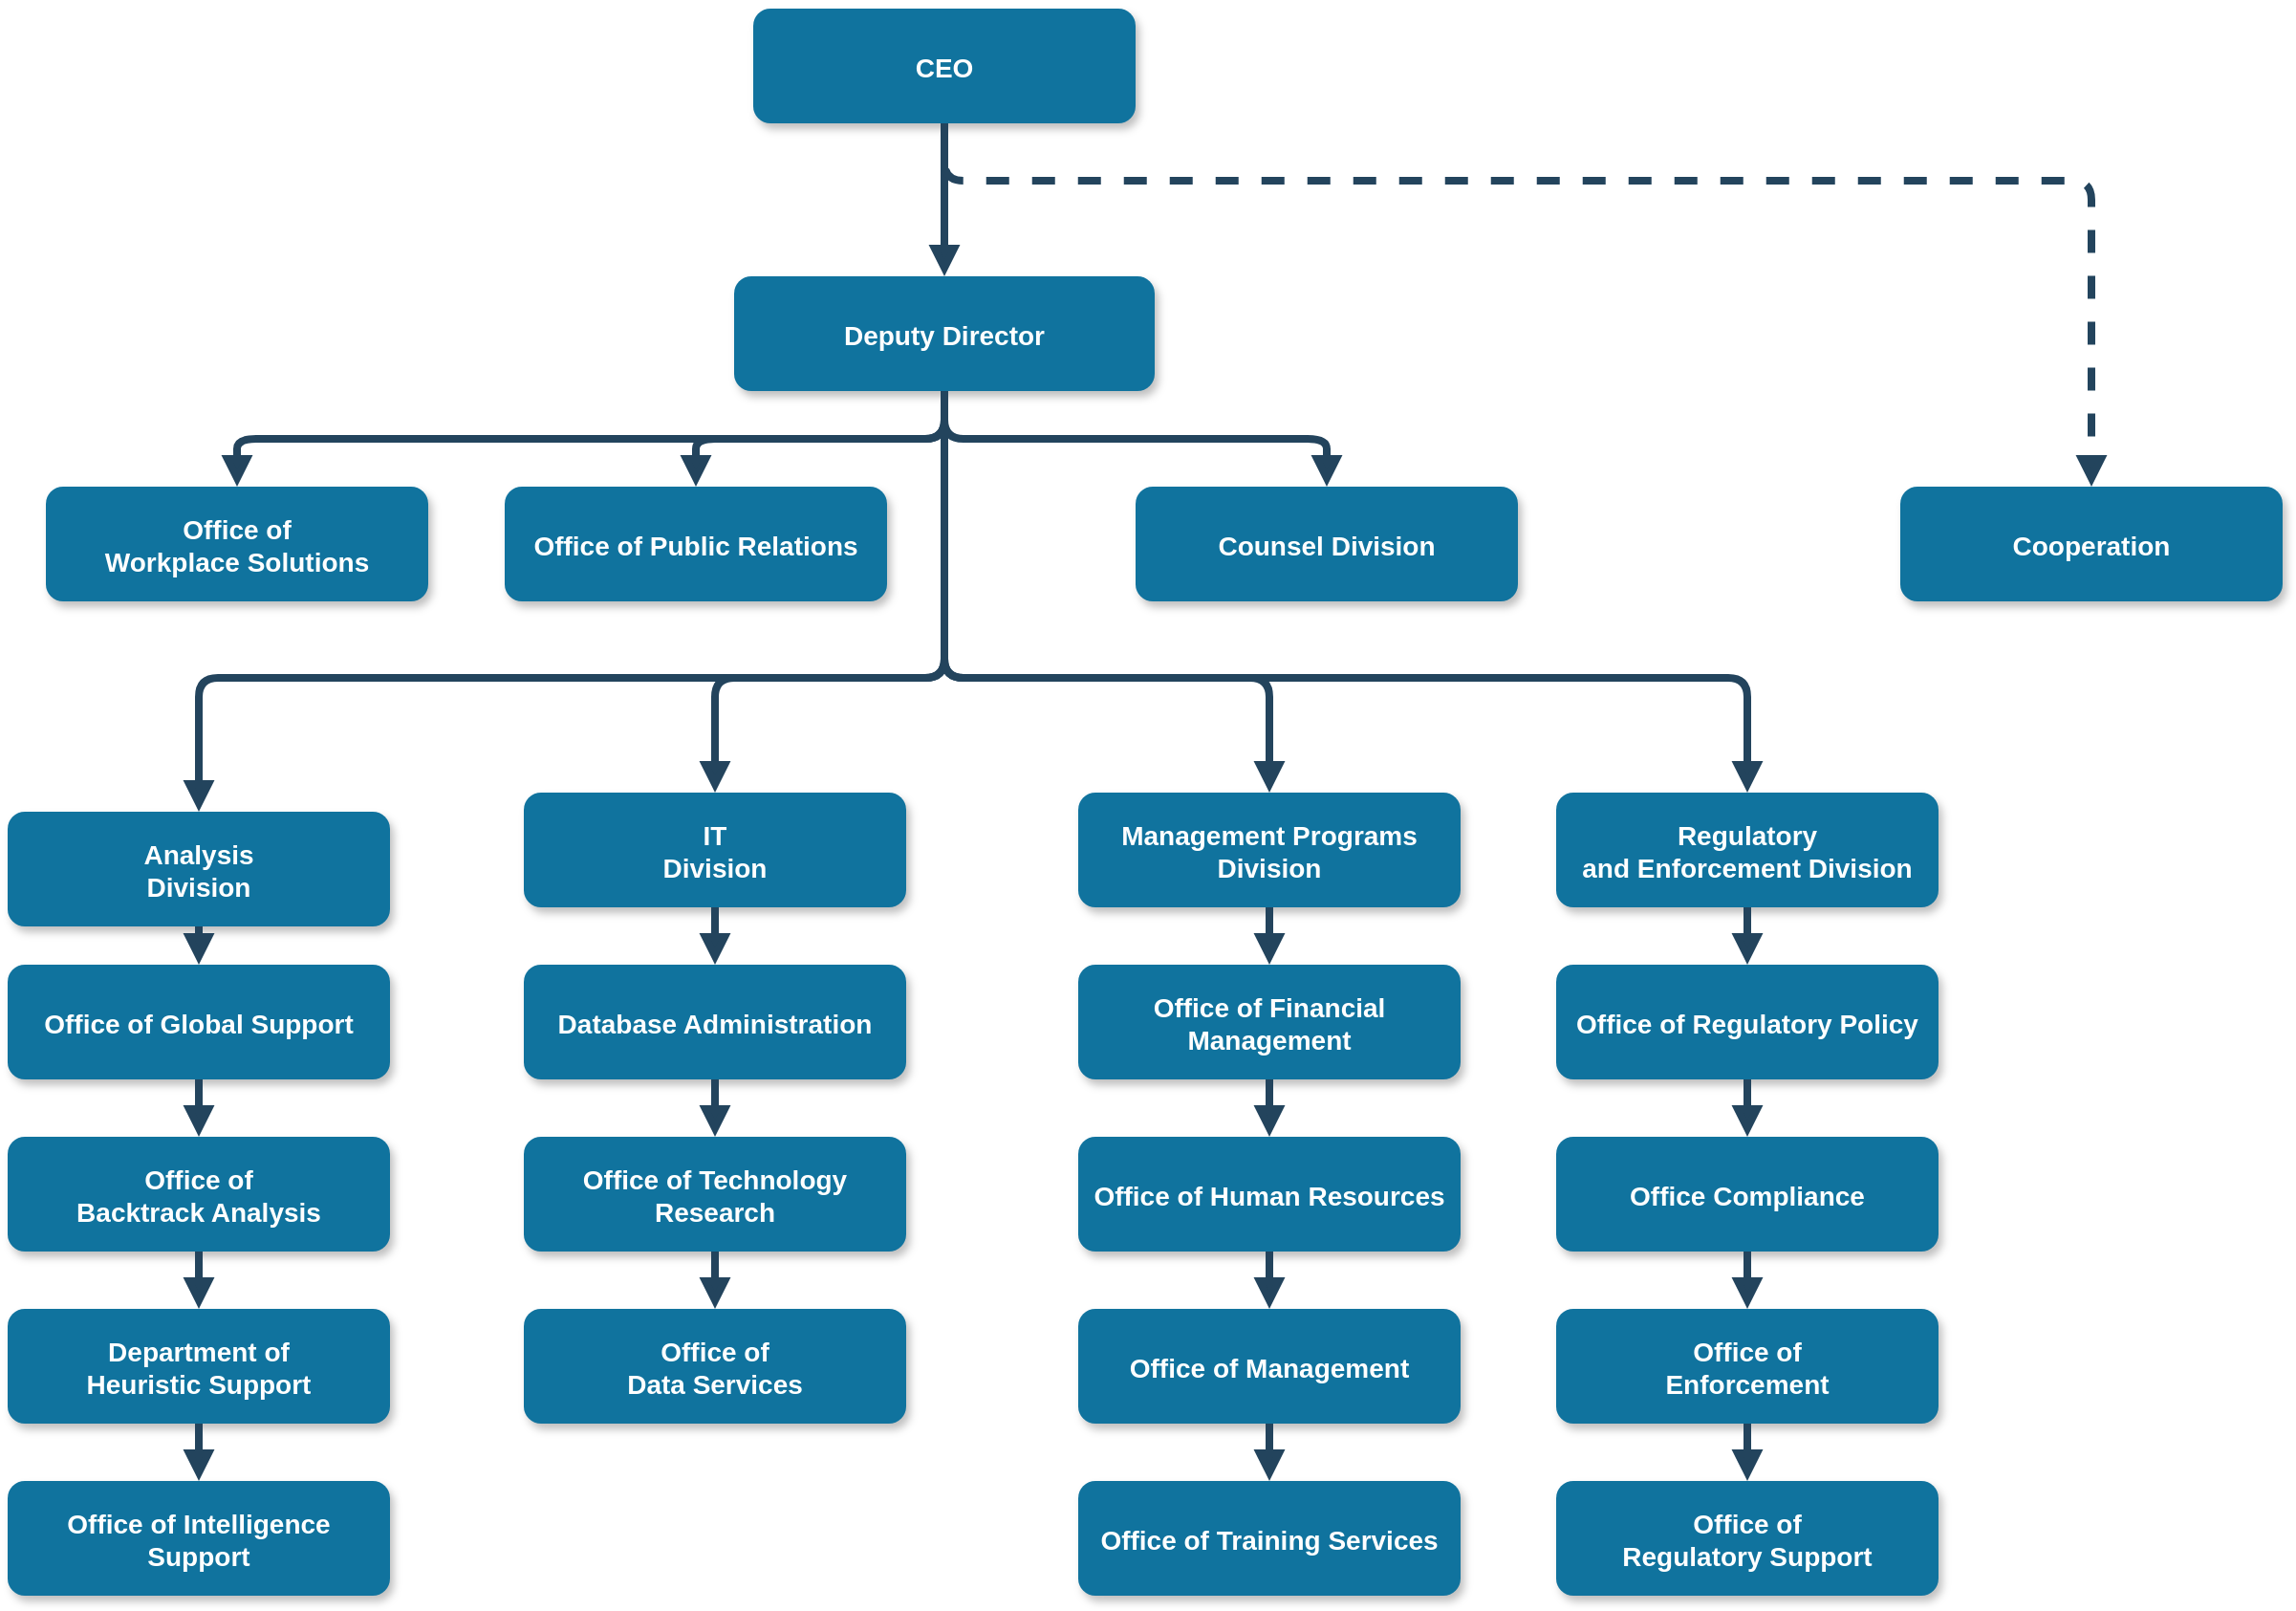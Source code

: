 <mxfile version="15.5.6" type="github" pages="4">
  <diagram name="Page-1" id="97916047-d0de-89f5-080d-49f4d83e522f">
    <mxGraphModel dx="2062" dy="1154" grid="1" gridSize="10" guides="1" tooltips="1" connect="1" arrows="1" fold="1" page="1" pageScale="1.5" pageWidth="1169" pageHeight="827" background="none" math="0" shadow="0">
      <root>
        <mxCell id="0" />
        <mxCell id="1" parent="0" />
        <mxCell id="2" value="CEO" style="rounded=1;fillColor=#10739E;strokeColor=none;shadow=1;gradientColor=none;fontStyle=1;fontColor=#FFFFFF;fontSize=14;" parent="1" vertex="1">
          <mxGeometry x="672" y="205.5" width="200" height="60" as="geometry" />
        </mxCell>
        <mxCell id="3" value="Deputy Director" style="rounded=1;fillColor=#10739E;strokeColor=none;shadow=1;gradientColor=none;fontStyle=1;fontColor=#FFFFFF;fontSize=14;" parent="1" vertex="1">
          <mxGeometry x="662" y="345.5" width="220" height="60" as="geometry" />
        </mxCell>
        <mxCell id="4" value="Office of &#xa;Workplace Solutions" style="rounded=1;fillColor=#10739E;strokeColor=none;shadow=1;gradientColor=none;fontStyle=1;fontColor=#FFFFFF;fontSize=14;" parent="1" vertex="1">
          <mxGeometry x="302" y="455.5" width="200" height="60" as="geometry" />
        </mxCell>
        <mxCell id="5" value="Office of Public Relations" style="rounded=1;fillColor=#10739E;strokeColor=none;shadow=1;gradientColor=none;fontStyle=1;fontColor=#FFFFFF;fontSize=14;" parent="1" vertex="1">
          <mxGeometry x="542" y="455.5" width="200" height="60" as="geometry" />
        </mxCell>
        <mxCell id="6" value="Counsel Division" style="rounded=1;fillColor=#10739E;strokeColor=none;shadow=1;gradientColor=none;fontStyle=1;fontColor=#FFFFFF;fontSize=14;" parent="1" vertex="1">
          <mxGeometry x="872" y="455.5" width="200" height="60" as="geometry" />
        </mxCell>
        <mxCell id="7" value="Cooperation" style="rounded=1;fillColor=#10739E;strokeColor=none;shadow=1;gradientColor=none;fontStyle=1;fontColor=#FFFFFF;fontSize=14;" parent="1" vertex="1">
          <mxGeometry x="1272" y="455.5" width="200" height="60" as="geometry" />
        </mxCell>
        <mxCell id="8" value="Analysis &#xa;Division" style="rounded=1;fillColor=#10739E;strokeColor=none;shadow=1;gradientColor=none;fontStyle=1;fontColor=#FFFFFF;fontSize=14;" parent="1" vertex="1">
          <mxGeometry x="282" y="625.5" width="200" height="60" as="geometry" />
        </mxCell>
        <mxCell id="9" value="Office of Global Support" style="rounded=1;fillColor=#10739E;strokeColor=none;shadow=1;gradientColor=none;fontStyle=1;fontColor=#FFFFFF;fontSize=14;" parent="1" vertex="1">
          <mxGeometry x="282" y="705.5" width="200" height="60" as="geometry" />
        </mxCell>
        <mxCell id="10" value="Office of &#xa;Backtrack Analysis" style="rounded=1;fillColor=#10739E;strokeColor=none;shadow=1;gradientColor=none;fontStyle=1;fontColor=#FFFFFF;fontSize=14;" parent="1" vertex="1">
          <mxGeometry x="282" y="795.5" width="200" height="60" as="geometry" />
        </mxCell>
        <mxCell id="11" value="Department of &#xa;Heuristic Support" style="rounded=1;fillColor=#10739E;strokeColor=none;shadow=1;gradientColor=none;fontStyle=1;fontColor=#FFFFFF;fontSize=14;" parent="1" vertex="1">
          <mxGeometry x="282" y="885.5" width="200" height="60" as="geometry" />
        </mxCell>
        <mxCell id="12" value="Office of Intelligence &#xa;Support" style="rounded=1;fillColor=#10739E;strokeColor=none;shadow=1;gradientColor=none;fontStyle=1;fontColor=#FFFFFF;fontSize=14;" parent="1" vertex="1">
          <mxGeometry x="282" y="975.5" width="200" height="60" as="geometry" />
        </mxCell>
        <mxCell id="13" value="IT&#xa;Division" style="rounded=1;fillColor=#10739E;strokeColor=none;shadow=1;gradientColor=none;fontStyle=1;fontColor=#FFFFFF;fontSize=14;" parent="1" vertex="1">
          <mxGeometry x="552" y="615.5" width="200" height="60" as="geometry" />
        </mxCell>
        <mxCell id="14" value="Database Administration" style="rounded=1;fillColor=#10739E;strokeColor=none;shadow=1;gradientColor=none;fontStyle=1;fontColor=#FFFFFF;fontSize=14;" parent="1" vertex="1">
          <mxGeometry x="552" y="705.5" width="200" height="60" as="geometry" />
        </mxCell>
        <mxCell id="15" value="Office of Technology &#xa;Research" style="rounded=1;fillColor=#10739E;strokeColor=none;shadow=1;gradientColor=none;fontStyle=1;fontColor=#FFFFFF;fontSize=14;" parent="1" vertex="1">
          <mxGeometry x="552" y="795.5" width="200" height="60" as="geometry" />
        </mxCell>
        <mxCell id="16" value="Office of&#xa;Data Services" style="rounded=1;fillColor=#10739E;strokeColor=none;shadow=1;gradientColor=none;fontStyle=1;fontColor=#FFFFFF;fontSize=14;" parent="1" vertex="1">
          <mxGeometry x="552" y="885.5" width="200" height="60" as="geometry" />
        </mxCell>
        <mxCell id="18" value="Management Programs &#xa;Division" style="rounded=1;fillColor=#10739E;strokeColor=none;shadow=1;gradientColor=none;fontStyle=1;fontColor=#FFFFFF;fontSize=14;" parent="1" vertex="1">
          <mxGeometry x="842" y="615.5" width="200" height="60" as="geometry" />
        </mxCell>
        <mxCell id="19" value="Office of Financial &#xa;Management" style="rounded=1;fillColor=#10739E;strokeColor=none;shadow=1;gradientColor=none;fontStyle=1;fontColor=#FFFFFF;fontSize=14;" parent="1" vertex="1">
          <mxGeometry x="842" y="705.5" width="200" height="60" as="geometry" />
        </mxCell>
        <mxCell id="20" value="Office of Human Resources" style="rounded=1;fillColor=#10739E;strokeColor=none;shadow=1;gradientColor=none;fontStyle=1;fontColor=#FFFFFF;fontSize=14;" parent="1" vertex="1">
          <mxGeometry x="842" y="795.5" width="200" height="60" as="geometry" />
        </mxCell>
        <mxCell id="21" value="Office of Management " style="rounded=1;fillColor=#10739E;strokeColor=none;shadow=1;gradientColor=none;fontStyle=1;fontColor=#FFFFFF;fontSize=14;" parent="1" vertex="1">
          <mxGeometry x="842" y="885.5" width="200" height="60" as="geometry" />
        </mxCell>
        <mxCell id="22" value="Office of Training Services" style="rounded=1;fillColor=#10739E;strokeColor=none;shadow=1;gradientColor=none;fontStyle=1;fontColor=#FFFFFF;fontSize=14;" parent="1" vertex="1">
          <mxGeometry x="842" y="975.5" width="200" height="60" as="geometry" />
        </mxCell>
        <mxCell id="23" value="Regulatory &#xa;and Enforcement Division" style="rounded=1;fillColor=#10739E;strokeColor=none;shadow=1;gradientColor=none;fontStyle=1;fontColor=#FFFFFF;fontSize=14;" parent="1" vertex="1">
          <mxGeometry x="1092" y="615.5" width="200" height="60" as="geometry" />
        </mxCell>
        <mxCell id="24" value="Office of Regulatory Policy" style="rounded=1;fillColor=#10739E;strokeColor=none;shadow=1;gradientColor=none;fontStyle=1;fontColor=#FFFFFF;fontSize=14;" parent="1" vertex="1">
          <mxGeometry x="1092" y="705.5" width="200" height="60" as="geometry" />
        </mxCell>
        <mxCell id="25" value="Office Compliance" style="rounded=1;fillColor=#10739E;strokeColor=none;shadow=1;gradientColor=none;fontStyle=1;fontColor=#FFFFFF;fontSize=14;" parent="1" vertex="1">
          <mxGeometry x="1092" y="795.5" width="200" height="60" as="geometry" />
        </mxCell>
        <mxCell id="26" value="Office of &#xa;Enforcement" style="rounded=1;fillColor=#10739E;strokeColor=none;shadow=1;gradientColor=none;fontStyle=1;fontColor=#FFFFFF;fontSize=14;" parent="1" vertex="1">
          <mxGeometry x="1092" y="885.5" width="200" height="60" as="geometry" />
        </mxCell>
        <mxCell id="27" value="Office of&#xa; Regulatory Support" style="rounded=1;fillColor=#10739E;strokeColor=none;shadow=1;gradientColor=none;fontStyle=1;fontColor=#FFFFFF;fontSize=14;" parent="1" vertex="1">
          <mxGeometry x="1092" y="975.5" width="200" height="60" as="geometry" />
        </mxCell>
        <mxCell id="29" value="" style="edgeStyle=elbowEdgeStyle;elbow=vertical;strokeWidth=4;endArrow=block;endFill=1;fontStyle=1;strokeColor=#23445D;" parent="1" source="2" target="3" edge="1">
          <mxGeometry x="22" y="165.5" width="100" height="100" as="geometry">
            <mxPoint x="22" y="265.5" as="sourcePoint" />
            <mxPoint x="122" y="165.5" as="targetPoint" />
          </mxGeometry>
        </mxCell>
        <mxCell id="30" value="" style="edgeStyle=elbowEdgeStyle;elbow=vertical;strokeWidth=4;endArrow=block;endFill=1;fontStyle=1;strokeColor=#23445D;" parent="1" source="3" target="5" edge="1">
          <mxGeometry x="22" y="165.5" width="100" height="100" as="geometry">
            <mxPoint x="22" y="265.5" as="sourcePoint" />
            <mxPoint x="122" y="165.5" as="targetPoint" />
          </mxGeometry>
        </mxCell>
        <mxCell id="31" value="" style="edgeStyle=elbowEdgeStyle;elbow=vertical;strokeWidth=4;endArrow=block;endFill=1;fontStyle=1;strokeColor=#23445D;" parent="1" source="3" target="4" edge="1">
          <mxGeometry x="22" y="165.5" width="100" height="100" as="geometry">
            <mxPoint x="22" y="265.5" as="sourcePoint" />
            <mxPoint x="122" y="165.5" as="targetPoint" />
          </mxGeometry>
        </mxCell>
        <mxCell id="32" value="" style="edgeStyle=elbowEdgeStyle;elbow=vertical;strokeWidth=4;endArrow=block;endFill=1;fontStyle=1;strokeColor=#23445D;" parent="1" source="3" target="6" edge="1">
          <mxGeometry x="22" y="165.5" width="100" height="100" as="geometry">
            <mxPoint x="22" y="265.5" as="sourcePoint" />
            <mxPoint x="122" y="165.5" as="targetPoint" />
          </mxGeometry>
        </mxCell>
        <mxCell id="33" value="" style="edgeStyle=elbowEdgeStyle;elbow=vertical;strokeWidth=4;endArrow=block;endFill=1;fontStyle=1;dashed=1;strokeColor=#23445D;" parent="1" source="2" target="7" edge="1">
          <mxGeometry x="22" y="165.5" width="100" height="100" as="geometry">
            <mxPoint x="22" y="265.5" as="sourcePoint" />
            <mxPoint x="122" y="165.5" as="targetPoint" />
            <Array as="points">
              <mxPoint x="1062" y="295.5" />
            </Array>
          </mxGeometry>
        </mxCell>
        <mxCell id="34" value="" style="edgeStyle=elbowEdgeStyle;elbow=vertical;strokeWidth=4;endArrow=block;endFill=1;fontStyle=1;strokeColor=#23445D;" parent="1" source="3" target="8" edge="1">
          <mxGeometry x="22" y="165.5" width="100" height="100" as="geometry">
            <mxPoint x="22" y="265.5" as="sourcePoint" />
            <mxPoint x="122" y="165.5" as="targetPoint" />
            <Array as="points">
              <mxPoint x="552" y="555.5" />
            </Array>
          </mxGeometry>
        </mxCell>
        <mxCell id="37" value="" style="edgeStyle=elbowEdgeStyle;elbow=vertical;strokeWidth=4;endArrow=block;endFill=1;fontStyle=1;strokeColor=#23445D;" parent="1" source="3" target="23" edge="1">
          <mxGeometry x="22" y="165.5" width="100" height="100" as="geometry">
            <mxPoint x="22" y="265.5" as="sourcePoint" />
            <mxPoint x="122" y="165.5" as="targetPoint" />
            <Array as="points">
              <mxPoint x="972" y="555.5" />
            </Array>
          </mxGeometry>
        </mxCell>
        <mxCell id="38" value="" style="edgeStyle=elbowEdgeStyle;elbow=vertical;strokeWidth=4;endArrow=block;endFill=1;fontStyle=1;strokeColor=#23445D;" parent="1" source="8" target="9" edge="1">
          <mxGeometry x="62" y="165.5" width="100" height="100" as="geometry">
            <mxPoint x="62" y="265.5" as="sourcePoint" />
            <mxPoint x="162" y="165.5" as="targetPoint" />
          </mxGeometry>
        </mxCell>
        <mxCell id="39" value="" style="edgeStyle=elbowEdgeStyle;elbow=vertical;strokeWidth=4;endArrow=block;endFill=1;fontStyle=1;strokeColor=#23445D;" parent="1" source="9" target="10" edge="1">
          <mxGeometry x="62" y="175.5" width="100" height="100" as="geometry">
            <mxPoint x="62" y="275.5" as="sourcePoint" />
            <mxPoint x="162" y="175.5" as="targetPoint" />
          </mxGeometry>
        </mxCell>
        <mxCell id="40" value="" style="edgeStyle=elbowEdgeStyle;elbow=vertical;strokeWidth=4;endArrow=block;endFill=1;fontStyle=1;strokeColor=#23445D;" parent="1" source="10" target="11" edge="1">
          <mxGeometry x="62" y="185.5" width="100" height="100" as="geometry">
            <mxPoint x="62" y="285.5" as="sourcePoint" />
            <mxPoint x="162" y="185.5" as="targetPoint" />
          </mxGeometry>
        </mxCell>
        <mxCell id="41" value="" style="edgeStyle=elbowEdgeStyle;elbow=vertical;strokeWidth=4;endArrow=block;endFill=1;fontStyle=1;strokeColor=#23445D;" parent="1" source="11" target="12" edge="1">
          <mxGeometry x="62" y="195.5" width="100" height="100" as="geometry">
            <mxPoint x="62" y="295.5" as="sourcePoint" />
            <mxPoint x="162" y="195.5" as="targetPoint" />
          </mxGeometry>
        </mxCell>
        <mxCell id="42" value="" style="edgeStyle=elbowEdgeStyle;elbow=vertical;strokeWidth=4;endArrow=block;endFill=1;fontStyle=1;strokeColor=#23445D;" parent="1" source="13" target="14" edge="1">
          <mxGeometry x="62" y="165.5" width="100" height="100" as="geometry">
            <mxPoint x="62" y="265.5" as="sourcePoint" />
            <mxPoint x="162" y="165.5" as="targetPoint" />
          </mxGeometry>
        </mxCell>
        <mxCell id="43" value="" style="edgeStyle=elbowEdgeStyle;elbow=vertical;strokeWidth=4;endArrow=block;endFill=1;fontStyle=1;strokeColor=#23445D;" parent="1" source="14" target="15" edge="1">
          <mxGeometry x="62" y="175.5" width="100" height="100" as="geometry">
            <mxPoint x="62" y="275.5" as="sourcePoint" />
            <mxPoint x="162" y="175.5" as="targetPoint" />
          </mxGeometry>
        </mxCell>
        <mxCell id="44" value="" style="edgeStyle=elbowEdgeStyle;elbow=vertical;strokeWidth=4;endArrow=block;endFill=1;fontStyle=1;strokeColor=#23445D;" parent="1" source="15" target="16" edge="1">
          <mxGeometry x="62" y="185.5" width="100" height="100" as="geometry">
            <mxPoint x="62" y="285.5" as="sourcePoint" />
            <mxPoint x="162" y="185.5" as="targetPoint" />
          </mxGeometry>
        </mxCell>
        <mxCell id="46" value="" style="edgeStyle=elbowEdgeStyle;elbow=vertical;strokeWidth=4;endArrow=block;endFill=1;fontStyle=1;strokeColor=#23445D;" parent="1" source="18" target="19" edge="1">
          <mxGeometry x="72" y="165.5" width="100" height="100" as="geometry">
            <mxPoint x="72" y="265.5" as="sourcePoint" />
            <mxPoint x="172" y="165.5" as="targetPoint" />
          </mxGeometry>
        </mxCell>
        <mxCell id="47" value="" style="edgeStyle=elbowEdgeStyle;elbow=vertical;strokeWidth=4;endArrow=block;endFill=1;fontStyle=1;strokeColor=#23445D;" parent="1" source="19" target="20" edge="1">
          <mxGeometry x="72" y="175.5" width="100" height="100" as="geometry">
            <mxPoint x="72" y="275.5" as="sourcePoint" />
            <mxPoint x="172" y="175.5" as="targetPoint" />
          </mxGeometry>
        </mxCell>
        <mxCell id="48" value="" style="edgeStyle=elbowEdgeStyle;elbow=vertical;strokeWidth=4;endArrow=block;endFill=1;fontStyle=1;strokeColor=#23445D;" parent="1" source="20" target="21" edge="1">
          <mxGeometry x="72" y="185.5" width="100" height="100" as="geometry">
            <mxPoint x="72" y="285.5" as="sourcePoint" />
            <mxPoint x="172" y="185.5" as="targetPoint" />
          </mxGeometry>
        </mxCell>
        <mxCell id="49" value="" style="edgeStyle=elbowEdgeStyle;elbow=vertical;strokeWidth=4;endArrow=block;endFill=1;fontStyle=1;strokeColor=#23445D;" parent="1" source="21" target="22" edge="1">
          <mxGeometry x="72" y="195.5" width="100" height="100" as="geometry">
            <mxPoint x="72" y="295.5" as="sourcePoint" />
            <mxPoint x="172" y="195.5" as="targetPoint" />
          </mxGeometry>
        </mxCell>
        <mxCell id="50" value="" style="edgeStyle=elbowEdgeStyle;elbow=vertical;strokeWidth=4;endArrow=block;endFill=1;fontStyle=1;strokeColor=#23445D;" parent="1" source="23" target="24" edge="1">
          <mxGeometry x="72" y="165.5" width="100" height="100" as="geometry">
            <mxPoint x="72" y="265.5" as="sourcePoint" />
            <mxPoint x="172" y="165.5" as="targetPoint" />
          </mxGeometry>
        </mxCell>
        <mxCell id="51" value="" style="edgeStyle=elbowEdgeStyle;elbow=vertical;strokeWidth=4;endArrow=block;endFill=1;fontStyle=1;strokeColor=#23445D;" parent="1" source="24" target="25" edge="1">
          <mxGeometry x="72" y="175.5" width="100" height="100" as="geometry">
            <mxPoint x="72" y="275.5" as="sourcePoint" />
            <mxPoint x="172" y="175.5" as="targetPoint" />
          </mxGeometry>
        </mxCell>
        <mxCell id="52" value="" style="edgeStyle=elbowEdgeStyle;elbow=vertical;strokeWidth=4;endArrow=block;endFill=1;fontStyle=1;strokeColor=#23445D;" parent="1" source="25" target="26" edge="1">
          <mxGeometry x="72" y="185.5" width="100" height="100" as="geometry">
            <mxPoint x="72" y="285.5" as="sourcePoint" />
            <mxPoint x="172" y="185.5" as="targetPoint" />
          </mxGeometry>
        </mxCell>
        <mxCell id="53" value="" style="edgeStyle=elbowEdgeStyle;elbow=vertical;strokeWidth=4;endArrow=block;endFill=1;fontStyle=1;strokeColor=#23445D;" parent="1" source="26" target="27" edge="1">
          <mxGeometry x="72" y="195.5" width="100" height="100" as="geometry">
            <mxPoint x="72" y="295.5" as="sourcePoint" />
            <mxPoint x="172" y="195.5" as="targetPoint" />
          </mxGeometry>
        </mxCell>
        <mxCell id="54" value="" style="edgeStyle=elbowEdgeStyle;elbow=vertical;strokeWidth=4;endArrow=block;endFill=1;fontStyle=1;strokeColor=#23445D;" parent="1" source="3" target="13" edge="1">
          <mxGeometry x="22" y="165.5" width="100" height="100" as="geometry">
            <mxPoint x="22" y="265.5" as="sourcePoint" />
            <mxPoint x="122" y="165.5" as="targetPoint" />
            <Array as="points">
              <mxPoint x="652" y="555.5" />
            </Array>
          </mxGeometry>
        </mxCell>
        <mxCell id="55" value="" style="edgeStyle=elbowEdgeStyle;elbow=vertical;strokeWidth=4;endArrow=block;endFill=1;fontStyle=1;strokeColor=#23445D;" parent="1" source="3" target="18" edge="1">
          <mxGeometry x="22" y="165.5" width="100" height="100" as="geometry">
            <mxPoint x="22" y="265.5" as="sourcePoint" />
            <mxPoint x="122" y="165.5" as="targetPoint" />
            <Array as="points">
              <mxPoint x="942" y="555.5" />
            </Array>
          </mxGeometry>
        </mxCell>
      </root>
    </mxGraphModel>
  </diagram>
  <diagram name="Proposed PlateReader Workflow Overview" id="IOYe_sU2K3DlwZyCSLme">
    <mxGraphModel dx="2062" dy="1154" grid="1" gridSize="10" guides="1" tooltips="1" connect="1" arrows="1" fold="1" page="0" pageScale="1" pageWidth="850" pageHeight="1100" background="#ffffff" math="0" shadow="0">
      <root>
        <mxCell id="XHf5zvwz7XtpQKsTTxTS-0" />
        <mxCell id="XHf5zvwz7XtpQKsTTxTS-1" parent="XHf5zvwz7XtpQKsTTxTS-0" />
        <mxCell id="kUZ-IrU6opu8I8vrN3aO-91" value="Python SSH Vaxcom Replacement" style="rounded=0;whiteSpace=wrap;html=1;" parent="XHf5zvwz7XtpQKsTTxTS-1" vertex="1">
          <mxGeometry x="2053.75" y="40" width="120" height="40" as="geometry" />
        </mxCell>
        <mxCell id="kUZ-IrU6opu8I8vrN3aO-108" value="Download" style="text;html=1;strokeColor=none;fillColor=none;align=center;verticalAlign=middle;whiteSpace=wrap;rounded=0;fontSize=12;" parent="XHf5zvwz7XtpQKsTTxTS-1" vertex="1">
          <mxGeometry x="2093.75" y="90" width="40" height="20" as="geometry" />
        </mxCell>
        <mxCell id="kUZ-IrU6opu8I8vrN3aO-106" value="&lt;font style=&quot;font-size: 12px&quot;&gt;Pending List&lt;br&gt;&lt;/font&gt;" style="rounded=0;whiteSpace=wrap;html=1;fontSize=20;" parent="XHf5zvwz7XtpQKsTTxTS-1" vertex="1">
          <mxGeometry x="2053.75" y="120" width="120" height="50" as="geometry" />
        </mxCell>
        <mxCell id="kUZ-IrU6opu8I8vrN3aO-89" value="Build Plate&lt;br&gt;&lt;br&gt;-User uses a template with preconfigured standards and controls&lt;br&gt;-User can place pending accessions in any order&lt;br&gt;-User can replicate the sample or tube to have multiple entries&lt;br&gt;-User can change the dilution of each replicate sample&lt;br&gt;-User can enter manual Dummy accession for Instrument Calibration" style="rounded=0;whiteSpace=wrap;html=1;" parent="XHf5zvwz7XtpQKsTTxTS-1" vertex="1">
          <mxGeometry x="1923.75" y="190" width="380" height="100" as="geometry" />
        </mxCell>
        <mxCell id="kUZ-IrU6opu8I8vrN3aO-110" value="Create Build Plate File&lt;br&gt;&lt;br&gt;-Create an .txt, .xlsx, or etc file based on the build file for the instrument software to import" style="rounded=0;whiteSpace=wrap;html=1;" parent="XHf5zvwz7XtpQKsTTxTS-1" vertex="1">
          <mxGeometry x="1915" y="315" width="397.5" height="60" as="geometry" />
        </mxCell>
        <mxCell id="kUZ-IrU6opu8I8vrN3aO-93" value="Instrument" style="shape=cube;whiteSpace=wrap;html=1;boundedLbl=1;backgroundOutline=1;darkOpacity=0.05;darkOpacity2=0.1;" parent="XHf5zvwz7XtpQKsTTxTS-1" vertex="1">
          <mxGeometry x="2048.75" y="400" width="130" height="90" as="geometry" />
        </mxCell>
        <mxCell id="kUZ-IrU6opu8I8vrN3aO-112" value="Parse the file and extract raw results" style="rounded=0;whiteSpace=wrap;html=1;fontSize=12;" parent="XHf5zvwz7XtpQKsTTxTS-1" vertex="1">
          <mxGeometry x="2053.75" y="510" width="120" height="60" as="geometry" />
        </mxCell>
        <mxCell id="kUZ-IrU6opu8I8vrN3aO-95" value="Calculate Raw Result" style="rounded=0;whiteSpace=wrap;html=1;" parent="XHf5zvwz7XtpQKsTTxTS-1" vertex="1">
          <mxGeometry x="2043.75" y="590" width="140" height="60" as="geometry" />
        </mxCell>
        <mxCell id="kUZ-IrU6opu8I8vrN3aO-97" value="Apply Reporting Rules and Canned comments" style="rounded=0;whiteSpace=wrap;html=1;" parent="XHf5zvwz7XtpQKsTTxTS-1" vertex="1">
          <mxGeometry x="2053.75" y="670" width="120" height="60" as="geometry" />
        </mxCell>
        <mxCell id="kUZ-IrU6opu8I8vrN3aO-101" value="View Plate Results&lt;br&gt;&lt;br&gt;-User can change the phase to Accept/Repeat/Hold/Cancel one or all samples, one or all hostanalyte codes&lt;br&gt;-User can add additional canned comments&lt;br&gt;-User can add Text Comments&lt;br&gt;-User can manually modify the result" style="rounded=0;whiteSpace=wrap;html=1;" parent="XHf5zvwz7XtpQKsTTxTS-1" vertex="1">
          <mxGeometry x="1918.75" y="750" width="390" height="120" as="geometry" />
        </mxCell>
        <mxCell id="kUZ-IrU6opu8I8vrN3aO-103" value="Finalize Plate Results&lt;br&gt;&lt;br&gt;-User can change the phase to Accept/Repeat/Hold/Cancel one or all samples, one or all hostanalyte codes&lt;br&gt;-User can add additional canned comments&lt;br&gt;-User can add Text Comments&lt;br&gt;-User can manually modify the result" style="rounded=0;whiteSpace=wrap;html=1;" parent="XHf5zvwz7XtpQKsTTxTS-1" vertex="1">
          <mxGeometry x="1918.75" y="890" width="390" height="120" as="geometry" />
        </mxCell>
        <mxCell id="kUZ-IrU6opu8I8vrN3aO-107" value="Upload" style="text;html=1;strokeColor=none;fillColor=none;align=center;verticalAlign=middle;whiteSpace=wrap;rounded=0;fontSize=12;" parent="XHf5zvwz7XtpQKsTTxTS-1" vertex="1">
          <mxGeometry x="2093.75" y="1020" width="40" height="20" as="geometry" />
        </mxCell>
        <mxCell id="kUZ-IrU6opu8I8vrN3aO-104" value="Python SSH Vaxcom Replacement" style="rounded=0;whiteSpace=wrap;html=1;" parent="XHf5zvwz7XtpQKsTTxTS-1" vertex="1">
          <mxGeometry x="2053.75" y="1050" width="120" height="40" as="geometry" />
        </mxCell>
        <mxCell id="kUZ-IrU6opu8I8vrN3aO-58" style="edgeStyle=orthogonalEdgeStyle;rounded=0;orthogonalLoop=1;jettySize=auto;html=1;entryX=0.5;entryY=0;entryDx=0;entryDy=0;fontSize=12;" parent="XHf5zvwz7XtpQKsTTxTS-1" source="XHf5zvwz7XtpQKsTTxTS-2" target="kUZ-IrU6opu8I8vrN3aO-57" edge="1">
          <mxGeometry relative="1" as="geometry" />
        </mxCell>
        <mxCell id="XHf5zvwz7XtpQKsTTxTS-2" value="Build Plate&lt;br&gt;&lt;br&gt;-User uses a template with preconfigured standards and controls&lt;br&gt;-User can place pending accessions in any order&lt;br&gt;-User can replicate the sample or tube to have multiple entries&lt;br&gt;-User can change the dilution of each replicate sample&lt;br&gt;-User can enter manual Dummy accession for Instrument Calibration" style="rounded=0;whiteSpace=wrap;html=1;" parent="XHf5zvwz7XtpQKsTTxTS-1" vertex="1">
          <mxGeometry x="55" y="210" width="380" height="100" as="geometry" />
        </mxCell>
        <mxCell id="kUZ-IrU6opu8I8vrN3aO-56" style="edgeStyle=orthogonalEdgeStyle;rounded=0;orthogonalLoop=1;jettySize=auto;html=1;entryX=0.5;entryY=0;entryDx=0;entryDy=0;fontSize=12;" parent="XHf5zvwz7XtpQKsTTxTS-1" source="XHf5zvwz7XtpQKsTTxTS-3" target="kUZ-IrU6opu8I8vrN3aO-46" edge="1">
          <mxGeometry relative="1" as="geometry" />
        </mxCell>
        <mxCell id="XHf5zvwz7XtpQKsTTxTS-3" value="Vaxcom" style="rounded=0;whiteSpace=wrap;html=1;" parent="XHf5zvwz7XtpQKsTTxTS-1" vertex="1">
          <mxGeometry x="185" y="40" width="120" height="60" as="geometry" />
        </mxCell>
        <mxCell id="XHf5zvwz7XtpQKsTTxTS-5" value="Current Plate Reader Work Flow as of 3/16/20" style="text;html=1;align=center;verticalAlign=middle;resizable=0;points=[];autosize=1;fontSize=20;" parent="XHf5zvwz7XtpQKsTTxTS-1" vertex="1">
          <mxGeometry x="25" y="10" width="430" height="30" as="geometry" />
        </mxCell>
        <mxCell id="kUZ-IrU6opu8I8vrN3aO-61" style="edgeStyle=orthogonalEdgeStyle;rounded=0;orthogonalLoop=1;jettySize=auto;html=1;entryX=0.5;entryY=0;entryDx=0;entryDy=0;fontSize=12;" parent="XHf5zvwz7XtpQKsTTxTS-1" source="XHf5zvwz7XtpQKsTTxTS-6" target="kUZ-IrU6opu8I8vrN3aO-60" edge="1">
          <mxGeometry relative="1" as="geometry" />
        </mxCell>
        <mxCell id="XHf5zvwz7XtpQKsTTxTS-6" value="BioTek&lt;br&gt;&lt;br&gt;Instrument" style="shape=cube;whiteSpace=wrap;html=1;boundedLbl=1;backgroundOutline=1;darkOpacity=0.05;darkOpacity2=0.1;" parent="XHf5zvwz7XtpQKsTTxTS-1" vertex="1">
          <mxGeometry x="180" y="420" width="130" height="90" as="geometry" />
        </mxCell>
        <mxCell id="kUZ-IrU6opu8I8vrN3aO-19" style="edgeStyle=orthogonalEdgeStyle;rounded=0;orthogonalLoop=1;jettySize=auto;html=1;fontSize=20;" parent="XHf5zvwz7XtpQKsTTxTS-1" source="XHf5zvwz7XtpQKsTTxTS-10" target="XHf5zvwz7XtpQKsTTxTS-20" edge="1">
          <mxGeometry relative="1" as="geometry" />
        </mxCell>
        <mxCell id="kUZ-IrU6opu8I8vrN3aO-50" style="edgeStyle=orthogonalEdgeStyle;rounded=0;orthogonalLoop=1;jettySize=auto;html=1;fontSize=20;entryX=1;entryY=0.5;entryDx=0;entryDy=0;exitX=1;exitY=0.5;exitDx=0;exitDy=0;" parent="XHf5zvwz7XtpQKsTTxTS-1" source="XHf5zvwz7XtpQKsTTxTS-10" target="kUZ-IrU6opu8I8vrN3aO-46" edge="1">
          <mxGeometry relative="1" as="geometry">
            <mxPoint x="495" y="160" as="targetPoint" />
            <mxPoint x="465" y="860" as="sourcePoint" />
            <Array as="points">
              <mxPoint x="465" y="670" />
              <mxPoint x="465" y="165" />
            </Array>
          </mxGeometry>
        </mxCell>
        <mxCell id="kUZ-IrU6opu8I8vrN3aO-51" value="&lt;font style=&quot;font-size: 12px&quot;&gt;Repeat and Vaxcom Upload&lt;/font&gt;" style="text;html=1;align=center;verticalAlign=middle;resizable=0;points=[];labelBackgroundColor=#ffffff;fontSize=20;" parent="kUZ-IrU6opu8I8vrN3aO-50" vertex="1" connectable="0">
          <mxGeometry x="-0.222" y="-1" relative="1" as="geometry">
            <mxPoint as="offset" />
          </mxGeometry>
        </mxCell>
        <mxCell id="XHf5zvwz7XtpQKsTTxTS-10" value="View Plate Results/Calculate Raw Result/Apply Reporting Rules on View&lt;br&gt;&lt;br&gt;-User can change the phase to Accept/Repeat/Hold/Cancel one or all samples, one or all hostanalyte codes&lt;br&gt;-User can add additional canned comments&lt;br&gt;-User can add Text Comments&lt;br&gt;-User can manually modify the result" style="rounded=0;whiteSpace=wrap;html=1;" parent="XHf5zvwz7XtpQKsTTxTS-1" vertex="1">
          <mxGeometry x="50" y="610" width="390" height="120" as="geometry" />
        </mxCell>
        <mxCell id="XHf5zvwz7XtpQKsTTxTS-11" value="Current Gamma Counter Work Flow&amp;nbsp;as of 3/16/20" style="text;html=1;align=center;verticalAlign=middle;resizable=0;points=[];autosize=1;fontSize=20;" parent="XHf5zvwz7XtpQKsTTxTS-1" vertex="1">
          <mxGeometry x="590" y="10" width="460" height="30" as="geometry" />
        </mxCell>
        <mxCell id="kUZ-IrU6opu8I8vrN3aO-20" style="edgeStyle=orthogonalEdgeStyle;rounded=0;orthogonalLoop=1;jettySize=auto;html=1;fontSize=20;" parent="XHf5zvwz7XtpQKsTTxTS-1" source="XHf5zvwz7XtpQKsTTxTS-20" target="kUZ-IrU6opu8I8vrN3aO-0" edge="1">
          <mxGeometry relative="1" as="geometry">
            <Array as="points">
              <mxPoint x="245" y="910" />
              <mxPoint x="245" y="910" />
            </Array>
          </mxGeometry>
        </mxCell>
        <mxCell id="PoXGvX9ns4Eya7C4yh-R-27" style="edgeStyle=orthogonalEdgeStyle;rounded=0;orthogonalLoop=1;jettySize=auto;html=1;entryX=1;entryY=0.5;entryDx=0;entryDy=0;fontSize=12;" parent="XHf5zvwz7XtpQKsTTxTS-1" source="XHf5zvwz7XtpQKsTTxTS-20" target="kUZ-IrU6opu8I8vrN3aO-46" edge="1">
          <mxGeometry relative="1" as="geometry">
            <Array as="points">
              <mxPoint x="470" y="810" />
              <mxPoint x="470" y="165" />
            </Array>
          </mxGeometry>
        </mxCell>
        <mxCell id="XHf5zvwz7XtpQKsTTxTS-20" value="Finalize Plate Results&lt;br&gt;&lt;br&gt;-User can change the phase to Accept/Repeat/Hold/Cancel one or all samples, one or all hostanalyte codes&lt;br&gt;-User can add additional canned comments&lt;br&gt;-User can add Text Comments&lt;br&gt;-User can manually modify the result" style="rounded=0;whiteSpace=wrap;html=1;" parent="XHf5zvwz7XtpQKsTTxTS-1" vertex="1">
          <mxGeometry x="50" y="750" width="390" height="120" as="geometry" />
        </mxCell>
        <mxCell id="kUZ-IrU6opu8I8vrN3aO-0" value="Vaxcom" style="rounded=0;whiteSpace=wrap;html=1;" parent="XHf5zvwz7XtpQKsTTxTS-1" vertex="1">
          <mxGeometry x="185" y="910" width="120" height="60" as="geometry" />
        </mxCell>
        <mxCell id="kUZ-IrU6opu8I8vrN3aO-2" value="Proposed Plate Reader Work Flow Phase 1&amp;nbsp;&amp;nbsp;as of 3/16/20" style="text;html=1;align=center;verticalAlign=middle;resizable=0;points=[];autosize=1;fontSize=20;" parent="XHf5zvwz7XtpQKsTTxTS-1" vertex="1">
          <mxGeometry x="1860" width="530" height="30" as="geometry" />
        </mxCell>
        <mxCell id="kUZ-IrU6opu8I8vrN3aO-48" style="edgeStyle=orthogonalEdgeStyle;rounded=0;orthogonalLoop=1;jettySize=auto;html=1;entryX=0.5;entryY=0;entryDx=0;entryDy=0;fontSize=20;" parent="XHf5zvwz7XtpQKsTTxTS-1" source="kUZ-IrU6opu8I8vrN3aO-46" target="XHf5zvwz7XtpQKsTTxTS-2" edge="1">
          <mxGeometry relative="1" as="geometry" />
        </mxCell>
        <mxCell id="kUZ-IrU6opu8I8vrN3aO-46" value="&lt;font style=&quot;font-size: 12px&quot;&gt;Pending List&lt;br&gt;&lt;/font&gt;" style="rounded=0;whiteSpace=wrap;html=1;fontSize=20;" parent="XHf5zvwz7XtpQKsTTxTS-1" vertex="1">
          <mxGeometry x="185" y="140" width="120" height="50" as="geometry" />
        </mxCell>
        <mxCell id="kUZ-IrU6opu8I8vrN3aO-52" value="Upload" style="text;html=1;strokeColor=none;fillColor=none;align=center;verticalAlign=middle;whiteSpace=wrap;rounded=0;fontSize=12;" parent="XHf5zvwz7XtpQKsTTxTS-1" vertex="1">
          <mxGeometry x="225" y="880" width="40" height="20" as="geometry" />
        </mxCell>
        <mxCell id="kUZ-IrU6opu8I8vrN3aO-53" value="Download" style="text;html=1;strokeColor=none;fillColor=none;align=center;verticalAlign=middle;whiteSpace=wrap;rounded=0;fontSize=12;" parent="XHf5zvwz7XtpQKsTTxTS-1" vertex="1">
          <mxGeometry x="225" y="110" width="40" height="20" as="geometry" />
        </mxCell>
        <mxCell id="kUZ-IrU6opu8I8vrN3aO-59" style="edgeStyle=orthogonalEdgeStyle;rounded=0;orthogonalLoop=1;jettySize=auto;html=1;fontSize=12;" parent="XHf5zvwz7XtpQKsTTxTS-1" source="kUZ-IrU6opu8I8vrN3aO-57" target="XHf5zvwz7XtpQKsTTxTS-6" edge="1">
          <mxGeometry relative="1" as="geometry" />
        </mxCell>
        <mxCell id="kUZ-IrU6opu8I8vrN3aO-57" value="Create Build Plate File&lt;br&gt;&lt;br&gt;-Create a .txt file based on the build file for the instrument software (BiokTek Gen 5) to import" style="rounded=0;whiteSpace=wrap;html=1;" parent="XHf5zvwz7XtpQKsTTxTS-1" vertex="1">
          <mxGeometry x="46.25" y="335" width="397.5" height="60" as="geometry" />
        </mxCell>
        <mxCell id="kUZ-IrU6opu8I8vrN3aO-114" style="edgeStyle=orthogonalEdgeStyle;rounded=0;orthogonalLoop=1;jettySize=auto;html=1;entryX=0.5;entryY=0;entryDx=0;entryDy=0;fontSize=12;" parent="XHf5zvwz7XtpQKsTTxTS-1" source="kUZ-IrU6opu8I8vrN3aO-60" target="XHf5zvwz7XtpQKsTTxTS-10" edge="1">
          <mxGeometry relative="1" as="geometry" />
        </mxCell>
        <mxCell id="kUZ-IrU6opu8I8vrN3aO-60" value="Parse the .pwv file and extract raw results with poll.exe running on 1 system" style="rounded=0;whiteSpace=wrap;html=1;fontSize=12;" parent="XHf5zvwz7XtpQKsTTxTS-1" vertex="1">
          <mxGeometry x="165" y="530" width="160" height="60" as="geometry" />
        </mxCell>
        <mxCell id="kUZ-IrU6opu8I8vrN3aO-63" style="edgeStyle=orthogonalEdgeStyle;rounded=0;orthogonalLoop=1;jettySize=auto;html=1;entryX=0.5;entryY=0;entryDx=0;entryDy=0;fontSize=12;" parent="XHf5zvwz7XtpQKsTTxTS-1" source="kUZ-IrU6opu8I8vrN3aO-64" target="kUZ-IrU6opu8I8vrN3aO-85" edge="1">
          <mxGeometry relative="1" as="geometry" />
        </mxCell>
        <mxCell id="kUZ-IrU6opu8I8vrN3aO-64" value="Build Plate&lt;br&gt;&lt;br&gt;-User uses a template with preconfigured standards and controls&lt;br&gt;-User can place pending accessions in any order&lt;br&gt;-User can replicate the sample or tube to have multiple entries&lt;br&gt;-User can change the dilution of each replicate sample&lt;br&gt;-User can enter manual Dummy accession for Instrument Calibration" style="rounded=0;whiteSpace=wrap;html=1;" parent="XHf5zvwz7XtpQKsTTxTS-1" vertex="1">
          <mxGeometry x="628.75" y="210" width="380" height="100" as="geometry" />
        </mxCell>
        <mxCell id="kUZ-IrU6opu8I8vrN3aO-65" style="edgeStyle=orthogonalEdgeStyle;rounded=0;orthogonalLoop=1;jettySize=auto;html=1;entryX=0.5;entryY=0;entryDx=0;entryDy=0;fontSize=12;" parent="XHf5zvwz7XtpQKsTTxTS-1" source="kUZ-IrU6opu8I8vrN3aO-66" target="kUZ-IrU6opu8I8vrN3aO-81" edge="1">
          <mxGeometry relative="1" as="geometry" />
        </mxCell>
        <mxCell id="kUZ-IrU6opu8I8vrN3aO-66" value="Vaxcom" style="rounded=0;whiteSpace=wrap;html=1;" parent="XHf5zvwz7XtpQKsTTxTS-1" vertex="1">
          <mxGeometry x="758.75" y="40" width="120" height="60" as="geometry" />
        </mxCell>
        <mxCell id="kUZ-IrU6opu8I8vrN3aO-67" style="edgeStyle=orthogonalEdgeStyle;rounded=0;orthogonalLoop=1;jettySize=auto;html=1;entryX=0.5;entryY=0;entryDx=0;entryDy=0;fontSize=12;" parent="XHf5zvwz7XtpQKsTTxTS-1" source="kUZ-IrU6opu8I8vrN3aO-68" edge="1">
          <mxGeometry relative="1" as="geometry">
            <mxPoint x="818.75" y="530" as="targetPoint" />
          </mxGeometry>
        </mxCell>
        <mxCell id="kUZ-IrU6opu8I8vrN3aO-68" value="Perkin Elmer&lt;br&gt;&lt;br&gt;Instrument" style="shape=cube;whiteSpace=wrap;html=1;boundedLbl=1;backgroundOutline=1;darkOpacity=0.05;darkOpacity2=0.1;" parent="XHf5zvwz7XtpQKsTTxTS-1" vertex="1">
          <mxGeometry x="753.75" y="420" width="130" height="90" as="geometry" />
        </mxCell>
        <mxCell id="kUZ-IrU6opu8I8vrN3aO-74" style="edgeStyle=orthogonalEdgeStyle;rounded=0;orthogonalLoop=1;jettySize=auto;html=1;fontSize=20;entryX=1;entryY=0.5;entryDx=0;entryDy=0;exitX=1;exitY=0.5;exitDx=0;exitDy=0;" parent="XHf5zvwz7XtpQKsTTxTS-1" source="kUZ-IrU6opu8I8vrN3aO-115" target="kUZ-IrU6opu8I8vrN3aO-81" edge="1">
          <mxGeometry relative="1" as="geometry">
            <mxPoint x="1068.75" y="160" as="targetPoint" />
            <mxPoint x="1013.75" y="830" as="sourcePoint" />
            <Array as="points">
              <mxPoint x="1039" y="670" />
              <mxPoint x="1039" y="165" />
            </Array>
          </mxGeometry>
        </mxCell>
        <mxCell id="kUZ-IrU6opu8I8vrN3aO-75" value="&lt;font style=&quot;font-size: 12px&quot;&gt;Repeat and Vaxcom Upload&lt;/font&gt;" style="text;html=1;align=center;verticalAlign=middle;resizable=0;points=[];labelBackgroundColor=#ffffff;fontSize=20;" parent="kUZ-IrU6opu8I8vrN3aO-74" vertex="1" connectable="0">
          <mxGeometry x="-0.222" y="-1" relative="1" as="geometry">
            <mxPoint as="offset" />
          </mxGeometry>
        </mxCell>
        <mxCell id="kUZ-IrU6opu8I8vrN3aO-77" style="edgeStyle=orthogonalEdgeStyle;rounded=0;orthogonalLoop=1;jettySize=auto;html=1;fontSize=20;" parent="XHf5zvwz7XtpQKsTTxTS-1" source="kUZ-IrU6opu8I8vrN3aO-78" target="kUZ-IrU6opu8I8vrN3aO-79" edge="1">
          <mxGeometry relative="1" as="geometry">
            <Array as="points">
              <mxPoint x="818.75" y="910" />
              <mxPoint x="818.75" y="910" />
            </Array>
          </mxGeometry>
        </mxCell>
        <mxCell id="PoXGvX9ns4Eya7C4yh-R-28" style="edgeStyle=orthogonalEdgeStyle;rounded=0;orthogonalLoop=1;jettySize=auto;html=1;entryX=1;entryY=0.5;entryDx=0;entryDy=0;fontSize=12;" parent="XHf5zvwz7XtpQKsTTxTS-1" source="kUZ-IrU6opu8I8vrN3aO-78" target="kUZ-IrU6opu8I8vrN3aO-81" edge="1">
          <mxGeometry relative="1" as="geometry">
            <Array as="points">
              <mxPoint x="1040" y="810" />
              <mxPoint x="1040" y="165" />
            </Array>
          </mxGeometry>
        </mxCell>
        <mxCell id="kUZ-IrU6opu8I8vrN3aO-78" value="Finalize Plate Results&lt;br&gt;&lt;br&gt;-User can change the phase to Accept/Repeat/Hold/Cancel one or all samples, one or all hostanalyte codes&lt;br&gt;-User can add additional canned comments&lt;br&gt;-User can add Text Comments&lt;br&gt;-User can manually modify the result" style="rounded=0;whiteSpace=wrap;html=1;" parent="XHf5zvwz7XtpQKsTTxTS-1" vertex="1">
          <mxGeometry x="623.75" y="750" width="390" height="120" as="geometry" />
        </mxCell>
        <mxCell id="kUZ-IrU6opu8I8vrN3aO-79" value="Vaxcom" style="rounded=0;whiteSpace=wrap;html=1;" parent="XHf5zvwz7XtpQKsTTxTS-1" vertex="1">
          <mxGeometry x="758.75" y="910" width="120" height="60" as="geometry" />
        </mxCell>
        <mxCell id="kUZ-IrU6opu8I8vrN3aO-80" style="edgeStyle=orthogonalEdgeStyle;rounded=0;orthogonalLoop=1;jettySize=auto;html=1;entryX=0.5;entryY=0;entryDx=0;entryDy=0;fontSize=20;" parent="XHf5zvwz7XtpQKsTTxTS-1" source="kUZ-IrU6opu8I8vrN3aO-81" target="kUZ-IrU6opu8I8vrN3aO-64" edge="1">
          <mxGeometry relative="1" as="geometry" />
        </mxCell>
        <mxCell id="kUZ-IrU6opu8I8vrN3aO-81" value="&lt;font style=&quot;font-size: 12px&quot;&gt;Pending List&lt;br&gt;&lt;/font&gt;" style="rounded=0;whiteSpace=wrap;html=1;fontSize=20;" parent="XHf5zvwz7XtpQKsTTxTS-1" vertex="1">
          <mxGeometry x="758.75" y="140" width="120" height="50" as="geometry" />
        </mxCell>
        <mxCell id="kUZ-IrU6opu8I8vrN3aO-82" value="Upload" style="text;html=1;strokeColor=none;fillColor=none;align=center;verticalAlign=middle;whiteSpace=wrap;rounded=0;fontSize=12;" parent="XHf5zvwz7XtpQKsTTxTS-1" vertex="1">
          <mxGeometry x="798.75" y="880" width="40" height="20" as="geometry" />
        </mxCell>
        <mxCell id="kUZ-IrU6opu8I8vrN3aO-83" value="Download" style="text;html=1;strokeColor=none;fillColor=none;align=center;verticalAlign=middle;whiteSpace=wrap;rounded=0;fontSize=12;" parent="XHf5zvwz7XtpQKsTTxTS-1" vertex="1">
          <mxGeometry x="798.75" y="110" width="40" height="20" as="geometry" />
        </mxCell>
        <mxCell id="kUZ-IrU6opu8I8vrN3aO-84" style="edgeStyle=orthogonalEdgeStyle;rounded=0;orthogonalLoop=1;jettySize=auto;html=1;fontSize=12;" parent="XHf5zvwz7XtpQKsTTxTS-1" source="kUZ-IrU6opu8I8vrN3aO-85" target="kUZ-IrU6opu8I8vrN3aO-68" edge="1">
          <mxGeometry relative="1" as="geometry" />
        </mxCell>
        <mxCell id="kUZ-IrU6opu8I8vrN3aO-85" value="Create Build Plate File&lt;br&gt;&lt;br&gt;-Create a .xlsx file based on the build file for the instrument software (PE Wizard) to import" style="rounded=0;whiteSpace=wrap;html=1;" parent="XHf5zvwz7XtpQKsTTxTS-1" vertex="1">
          <mxGeometry x="620" y="335" width="397.5" height="60" as="geometry" />
        </mxCell>
        <mxCell id="kUZ-IrU6opu8I8vrN3aO-88" style="edgeStyle=orthogonalEdgeStyle;rounded=0;orthogonalLoop=1;jettySize=auto;html=1;entryX=0.5;entryY=0;entryDx=0;entryDy=0;fontSize=12;" parent="XHf5zvwz7XtpQKsTTxTS-1" source="kUZ-IrU6opu8I8vrN3aO-89" target="kUZ-IrU6opu8I8vrN3aO-110" edge="1">
          <mxGeometry relative="1" as="geometry" />
        </mxCell>
        <mxCell id="kUZ-IrU6opu8I8vrN3aO-90" style="edgeStyle=orthogonalEdgeStyle;rounded=0;orthogonalLoop=1;jettySize=auto;html=1;entryX=0.5;entryY=0;entryDx=0;entryDy=0;fontSize=12;" parent="XHf5zvwz7XtpQKsTTxTS-1" source="kUZ-IrU6opu8I8vrN3aO-91" target="kUZ-IrU6opu8I8vrN3aO-106" edge="1">
          <mxGeometry relative="1" as="geometry" />
        </mxCell>
        <mxCell id="kUZ-IrU6opu8I8vrN3aO-92" style="edgeStyle=orthogonalEdgeStyle;rounded=0;orthogonalLoop=1;jettySize=auto;html=1;entryX=0.5;entryY=0;entryDx=0;entryDy=0;fontSize=12;" parent="XHf5zvwz7XtpQKsTTxTS-1" source="kUZ-IrU6opu8I8vrN3aO-93" target="kUZ-IrU6opu8I8vrN3aO-112" edge="1">
          <mxGeometry relative="1" as="geometry" />
        </mxCell>
        <mxCell id="kUZ-IrU6opu8I8vrN3aO-94" style="edgeStyle=orthogonalEdgeStyle;rounded=0;orthogonalLoop=1;jettySize=auto;html=1;entryX=0.5;entryY=0;entryDx=0;entryDy=0;fontSize=20;" parent="XHf5zvwz7XtpQKsTTxTS-1" source="kUZ-IrU6opu8I8vrN3aO-95" target="kUZ-IrU6opu8I8vrN3aO-97" edge="1">
          <mxGeometry relative="1" as="geometry" />
        </mxCell>
        <mxCell id="kUZ-IrU6opu8I8vrN3aO-96" style="edgeStyle=orthogonalEdgeStyle;rounded=0;orthogonalLoop=1;jettySize=auto;html=1;entryX=0.5;entryY=0;entryDx=0;entryDy=0;fontSize=20;" parent="XHf5zvwz7XtpQKsTTxTS-1" source="kUZ-IrU6opu8I8vrN3aO-97" target="kUZ-IrU6opu8I8vrN3aO-101" edge="1">
          <mxGeometry relative="1" as="geometry" />
        </mxCell>
        <mxCell id="kUZ-IrU6opu8I8vrN3aO-98" style="edgeStyle=orthogonalEdgeStyle;rounded=0;orthogonalLoop=1;jettySize=auto;html=1;fontSize=20;" parent="XHf5zvwz7XtpQKsTTxTS-1" source="kUZ-IrU6opu8I8vrN3aO-101" target="kUZ-IrU6opu8I8vrN3aO-103" edge="1">
          <mxGeometry relative="1" as="geometry" />
        </mxCell>
        <mxCell id="kUZ-IrU6opu8I8vrN3aO-99" style="edgeStyle=orthogonalEdgeStyle;rounded=0;orthogonalLoop=1;jettySize=auto;html=1;fontSize=20;entryX=1;entryY=0.5;entryDx=0;entryDy=0;exitX=1;exitY=0.5;exitDx=0;exitDy=0;" parent="XHf5zvwz7XtpQKsTTxTS-1" source="kUZ-IrU6opu8I8vrN3aO-101" target="kUZ-IrU6opu8I8vrN3aO-106" edge="1">
          <mxGeometry relative="1" as="geometry">
            <mxPoint x="2363.75" y="140" as="targetPoint" />
            <mxPoint x="2333.75" y="840" as="sourcePoint" />
            <Array as="points">
              <mxPoint x="2334" y="810" />
              <mxPoint x="2334" y="145" />
            </Array>
          </mxGeometry>
        </mxCell>
        <mxCell id="kUZ-IrU6opu8I8vrN3aO-100" value="&lt;font style=&quot;font-size: 12px&quot;&gt;Repeat and Upload partial results&lt;/font&gt;" style="text;html=1;align=center;verticalAlign=middle;resizable=0;points=[];labelBackgroundColor=#ffffff;fontSize=20;" parent="kUZ-IrU6opu8I8vrN3aO-99" vertex="1" connectable="0">
          <mxGeometry x="-0.222" y="-1" relative="1" as="geometry">
            <mxPoint as="offset" />
          </mxGeometry>
        </mxCell>
        <mxCell id="kUZ-IrU6opu8I8vrN3aO-102" style="edgeStyle=orthogonalEdgeStyle;rounded=0;orthogonalLoop=1;jettySize=auto;html=1;fontSize=20;" parent="XHf5zvwz7XtpQKsTTxTS-1" source="kUZ-IrU6opu8I8vrN3aO-103" target="kUZ-IrU6opu8I8vrN3aO-104" edge="1">
          <mxGeometry relative="1" as="geometry">
            <Array as="points">
              <mxPoint x="2113.75" y="1050" />
              <mxPoint x="2113.75" y="1050" />
            </Array>
          </mxGeometry>
        </mxCell>
        <mxCell id="kUZ-IrU6opu8I8vrN3aO-120" style="edgeStyle=orthogonalEdgeStyle;rounded=0;orthogonalLoop=1;jettySize=auto;html=1;entryX=1;entryY=0.5;entryDx=0;entryDy=0;fontSize=12;" parent="XHf5zvwz7XtpQKsTTxTS-1" source="kUZ-IrU6opu8I8vrN3aO-103" target="kUZ-IrU6opu8I8vrN3aO-106" edge="1">
          <mxGeometry relative="1" as="geometry">
            <Array as="points">
              <mxPoint x="2335" y="950" />
              <mxPoint x="2335" y="145" />
            </Array>
          </mxGeometry>
        </mxCell>
        <mxCell id="kUZ-IrU6opu8I8vrN3aO-105" style="edgeStyle=orthogonalEdgeStyle;rounded=0;orthogonalLoop=1;jettySize=auto;html=1;entryX=0.5;entryY=0;entryDx=0;entryDy=0;fontSize=20;" parent="XHf5zvwz7XtpQKsTTxTS-1" source="kUZ-IrU6opu8I8vrN3aO-106" target="kUZ-IrU6opu8I8vrN3aO-89" edge="1">
          <mxGeometry relative="1" as="geometry" />
        </mxCell>
        <mxCell id="kUZ-IrU6opu8I8vrN3aO-109" style="edgeStyle=orthogonalEdgeStyle;rounded=0;orthogonalLoop=1;jettySize=auto;html=1;fontSize=12;" parent="XHf5zvwz7XtpQKsTTxTS-1" source="kUZ-IrU6opu8I8vrN3aO-110" target="kUZ-IrU6opu8I8vrN3aO-93" edge="1">
          <mxGeometry relative="1" as="geometry" />
        </mxCell>
        <mxCell id="kUZ-IrU6opu8I8vrN3aO-111" style="edgeStyle=orthogonalEdgeStyle;rounded=0;orthogonalLoop=1;jettySize=auto;html=1;fontSize=12;" parent="XHf5zvwz7XtpQKsTTxTS-1" source="kUZ-IrU6opu8I8vrN3aO-112" target="kUZ-IrU6opu8I8vrN3aO-95" edge="1">
          <mxGeometry relative="1" as="geometry" />
        </mxCell>
        <mxCell id="kUZ-IrU6opu8I8vrN3aO-118" value="" style="edgeStyle=orthogonalEdgeStyle;rounded=0;orthogonalLoop=1;jettySize=auto;html=1;fontSize=12;" parent="XHf5zvwz7XtpQKsTTxTS-1" source="kUZ-IrU6opu8I8vrN3aO-113" target="kUZ-IrU6opu8I8vrN3aO-115" edge="1">
          <mxGeometry relative="1" as="geometry" />
        </mxCell>
        <mxCell id="kUZ-IrU6opu8I8vrN3aO-113" value="Parse the .xlsx file and extract raw results with Gammacounterpoll.exe running on 1 system" style="rounded=0;whiteSpace=wrap;html=1;fontSize=12;" parent="XHf5zvwz7XtpQKsTTxTS-1" vertex="1">
          <mxGeometry x="738.75" y="530" width="160" height="60" as="geometry" />
        </mxCell>
        <mxCell id="kUZ-IrU6opu8I8vrN3aO-119" value="" style="edgeStyle=orthogonalEdgeStyle;rounded=0;orthogonalLoop=1;jettySize=auto;html=1;fontSize=12;" parent="XHf5zvwz7XtpQKsTTxTS-1" source="kUZ-IrU6opu8I8vrN3aO-115" target="kUZ-IrU6opu8I8vrN3aO-78" edge="1">
          <mxGeometry relative="1" as="geometry" />
        </mxCell>
        <mxCell id="kUZ-IrU6opu8I8vrN3aO-115" value="View Plate Results/Calculate Raw Result/Apply Reporting Rules on View&lt;br&gt;&lt;br&gt;-User can change the phase to Accept/Repeat/Hold/Cancel one or all samples, one or all hostanalyte codes&lt;br&gt;-User can add additional canned comments&lt;br&gt;-User can add Text Comments&lt;br&gt;-User can manually modify the result" style="rounded=0;whiteSpace=wrap;html=1;" parent="XHf5zvwz7XtpQKsTTxTS-1" vertex="1">
          <mxGeometry x="623.75" y="610" width="390" height="120" as="geometry" />
        </mxCell>
      </root>
    </mxGraphModel>
  </diagram>
  <diagram name="ProposedWorkflowDetailed" id="J9pK6EYRASMpvrNvuZnZ">
    <mxGraphModel dx="2912" dy="2254" grid="1" gridSize="10" guides="1" tooltips="1" connect="1" arrows="1" fold="1" page="1" pageScale="1" pageWidth="850" pageHeight="1100" math="0" shadow="0">
      <root>
        <mxCell id="0" />
        <mxCell id="1" parent="0" />
        <mxCell id="pYY1f4qUFG_NNyWXXLFZ-145" value="MongoDB" style="rounded=0;whiteSpace=wrap;html=1;align=center;" parent="1" vertex="1">
          <mxGeometry x="-20" y="420" width="560" height="230" as="geometry" />
        </mxCell>
        <mxCell id="pYY1f4qUFG_NNyWXXLFZ-133" value="Vaxcom Process &lt;br&gt;will be elimnated" style="rounded=0;whiteSpace=wrap;html=1;" parent="1" vertex="1">
          <mxGeometry x="433.5" y="-245" width="483" height="452" as="geometry" />
        </mxCell>
        <mxCell id="pYY1f4qUFG_NNyWXXLFZ-26" value="tb_PatientResult (tb_result)" style="swimlane;fontStyle=0;childLayout=stackLayout;horizontal=1;startSize=26;fillColor=#e0e0e0;horizontalStack=0;resizeParent=1;resizeParentMax=0;resizeLast=0;collapsible=1;marginBottom=0;swimlaneFillColor=#ffffff;align=center;fontSize=14;" parent="1" vertex="1">
          <mxGeometry x="580" y="113" width="190" height="506" as="geometry" />
        </mxCell>
        <mxCell id="pYY1f4qUFG_NNyWXXLFZ-27" value="AccessionNo" style="shape=partialRectangle;top=0;left=0;right=0;bottom=1;align=left;verticalAlign=middle;fillColor=none;spacingLeft=34;spacingRight=4;overflow=hidden;rotatable=0;points=[[0,0.5],[1,0.5]];portConstraint=eastwest;dropTarget=0;fontStyle=5;fontSize=12;" parent="pYY1f4qUFG_NNyWXXLFZ-26" vertex="1">
          <mxGeometry y="26" width="190" height="30" as="geometry" />
        </mxCell>
        <mxCell id="pYY1f4qUFG_NNyWXXLFZ-28" value="PK" style="shape=partialRectangle;top=0;left=0;bottom=0;fillColor=none;align=left;verticalAlign=middle;spacingLeft=4;spacingRight=4;overflow=hidden;rotatable=0;points=[];portConstraint=eastwest;part=1;fontSize=12;" parent="pYY1f4qUFG_NNyWXXLFZ-27" vertex="1" connectable="0">
          <mxGeometry width="30" height="30" as="geometry" />
        </mxCell>
        <mxCell id="pYY1f4qUFG_NNyWXXLFZ-37" value="WorksheetNo" style="shape=partialRectangle;top=0;left=0;right=0;bottom=1;align=left;verticalAlign=middle;fillColor=none;spacingLeft=34;spacingRight=4;overflow=hidden;rotatable=0;points=[[0,0.5],[1,0.5]];portConstraint=eastwest;dropTarget=0;fontStyle=4;fontSize=12;" parent="pYY1f4qUFG_NNyWXXLFZ-26" vertex="1">
          <mxGeometry y="56" width="190" height="30" as="geometry" />
        </mxCell>
        <mxCell id="pYY1f4qUFG_NNyWXXLFZ-38" value="PK" style="shape=partialRectangle;top=0;left=0;bottom=0;fillColor=none;align=left;verticalAlign=middle;spacingLeft=4;spacingRight=4;overflow=hidden;rotatable=0;points=[];portConstraint=eastwest;part=1;fontSize=12;" parent="pYY1f4qUFG_NNyWXXLFZ-37" vertex="1" connectable="0">
          <mxGeometry width="30" height="30" as="geometry" />
        </mxCell>
        <mxCell id="pYY1f4qUFG_NNyWXXLFZ-62" value="Unitcode" style="shape=partialRectangle;top=0;left=0;right=0;bottom=1;align=left;verticalAlign=middle;fillColor=none;spacingLeft=34;spacingRight=4;overflow=hidden;rotatable=0;points=[[0,0.5],[1,0.5]];portConstraint=eastwest;dropTarget=0;fontStyle=4;fontSize=12;" parent="pYY1f4qUFG_NNyWXXLFZ-26" vertex="1">
          <mxGeometry y="86" width="190" height="30" as="geometry" />
        </mxCell>
        <mxCell id="pYY1f4qUFG_NNyWXXLFZ-63" value="PK" style="shape=partialRectangle;top=0;left=0;bottom=0;fillColor=none;align=left;verticalAlign=middle;spacingLeft=4;spacingRight=4;overflow=hidden;rotatable=0;points=[];portConstraint=eastwest;part=1;fontSize=12;" parent="pYY1f4qUFG_NNyWXXLFZ-62" vertex="1" connectable="0">
          <mxGeometry width="30" height="30" as="geometry" />
        </mxCell>
        <mxCell id="pYY1f4qUFG_NNyWXXLFZ-21" value="AnalytePos" style="text;strokeColor=none;fillColor=none;spacingLeft=4;spacingRight=4;overflow=hidden;rotatable=0;points=[[0,0.5],[1,0.5]];portConstraint=eastwest;fontSize=12;fontStyle=1" parent="pYY1f4qUFG_NNyWXXLFZ-26" vertex="1">
          <mxGeometry y="116" width="190" height="26" as="geometry" />
        </mxCell>
        <mxCell id="pYY1f4qUFG_NNyWXXLFZ-9" value="Phase" style="text;strokeColor=none;fillColor=none;spacingLeft=4;spacingRight=4;overflow=hidden;rotatable=0;points=[[0,0.5],[1,0.5]];portConstraint=eastwest;fontSize=12;" parent="pYY1f4qUFG_NNyWXXLFZ-26" vertex="1">
          <mxGeometry y="142" width="190" height="26" as="geometry" />
        </mxCell>
        <mxCell id="pYY1f4qUFG_NNyWXXLFZ-10" value="GroupNo" style="text;strokeColor=none;fillColor=none;spacingLeft=4;spacingRight=4;overflow=hidden;rotatable=0;points=[[0,0.5],[1,0.5]];portConstraint=eastwest;fontSize=12;" parent="pYY1f4qUFG_NNyWXXLFZ-26" vertex="1">
          <mxGeometry y="168" width="190" height="26" as="geometry" />
        </mxCell>
        <mxCell id="pYY1f4qUFG_NNyWXXLFZ-11" value="Result" style="text;strokeColor=none;fillColor=none;spacingLeft=4;spacingRight=4;overflow=hidden;rotatable=0;points=[[0,0.5],[1,0.5]];portConstraint=eastwest;fontSize=12;" parent="pYY1f4qUFG_NNyWXXLFZ-26" vertex="1">
          <mxGeometry y="194" width="190" height="26" as="geometry" />
        </mxCell>
        <mxCell id="pYY1f4qUFG_NNyWXXLFZ-12" value="Previous Result" style="text;strokeColor=none;fillColor=none;spacingLeft=4;spacingRight=4;overflow=hidden;rotatable=0;points=[[0,0.5],[1,0.5]];portConstraint=eastwest;fontSize=12;" parent="pYY1f4qUFG_NNyWXXLFZ-26" vertex="1">
          <mxGeometry y="220" width="190" height="26" as="geometry" />
        </mxCell>
        <mxCell id="pYY1f4qUFG_NNyWXXLFZ-14" value="WorksheetNo" style="text;strokeColor=none;fillColor=none;spacingLeft=4;spacingRight=4;overflow=hidden;rotatable=0;points=[[0,0.5],[1,0.5]];portConstraint=eastwest;fontSize=12;" parent="pYY1f4qUFG_NNyWXXLFZ-26" vertex="1">
          <mxGeometry y="246" width="190" height="26" as="geometry" />
        </mxCell>
        <mxCell id="pYY1f4qUFG_NNyWXXLFZ-16" value="Phase" style="text;strokeColor=none;fillColor=none;spacingLeft=4;spacingRight=4;overflow=hidden;rotatable=0;points=[[0,0.5],[1,0.5]];portConstraint=eastwest;fontSize=12;" parent="pYY1f4qUFG_NNyWXXLFZ-26" vertex="1">
          <mxGeometry y="272" width="190" height="26" as="geometry" />
        </mxCell>
        <mxCell id="pYY1f4qUFG_NNyWXXLFZ-17" value="Status" style="text;strokeColor=none;fillColor=none;spacingLeft=4;spacingRight=4;overflow=hidden;rotatable=0;points=[[0,0.5],[1,0.5]];portConstraint=eastwest;fontSize=12;" parent="pYY1f4qUFG_NNyWXXLFZ-26" vertex="1">
          <mxGeometry y="298" width="190" height="26" as="geometry" />
        </mxCell>
        <mxCell id="pYY1f4qUFG_NNyWXXLFZ-18" value="CannedComment" style="text;strokeColor=none;fillColor=none;spacingLeft=4;spacingRight=4;overflow=hidden;rotatable=0;points=[[0,0.5],[1,0.5]];portConstraint=eastwest;fontSize=12;" parent="pYY1f4qUFG_NNyWXXLFZ-26" vertex="1">
          <mxGeometry y="324" width="190" height="26" as="geometry" />
        </mxCell>
        <mxCell id="pYY1f4qUFG_NNyWXXLFZ-19" value="TextComments" style="text;strokeColor=none;fillColor=none;spacingLeft=4;spacingRight=4;overflow=hidden;rotatable=0;points=[[0,0.5],[1,0.5]];portConstraint=eastwest;fontSize=12;" parent="pYY1f4qUFG_NNyWXXLFZ-26" vertex="1">
          <mxGeometry y="350" width="190" height="26" as="geometry" />
        </mxCell>
        <mxCell id="pYY1f4qUFG_NNyWXXLFZ-20" value="Aliquot" style="text;strokeColor=none;fillColor=none;spacingLeft=4;spacingRight=4;overflow=hidden;rotatable=0;points=[[0,0.5],[1,0.5]];portConstraint=eastwest;fontSize=12;" parent="pYY1f4qUFG_NNyWXXLFZ-26" vertex="1">
          <mxGeometry y="376" width="190" height="26" as="geometry" />
        </mxCell>
        <mxCell id="pYY1f4qUFG_NNyWXXLFZ-22" value="AliquotNo" style="text;strokeColor=none;fillColor=none;spacingLeft=4;spacingRight=4;overflow=hidden;rotatable=0;points=[[0,0.5],[1,0.5]];portConstraint=eastwest;fontSize=12;fontStyle=1" parent="pYY1f4qUFG_NNyWXXLFZ-26" vertex="1">
          <mxGeometry y="402" width="190" height="26" as="geometry" />
        </mxCell>
        <mxCell id="pYY1f4qUFG_NNyWXXLFZ-23" value="RackSequence" style="text;strokeColor=none;fillColor=none;spacingLeft=4;spacingRight=4;overflow=hidden;rotatable=0;points=[[0,0.5],[1,0.5]];portConstraint=eastwest;fontSize=12;" parent="pYY1f4qUFG_NNyWXXLFZ-26" vertex="1">
          <mxGeometry y="428" width="190" height="26" as="geometry" />
        </mxCell>
        <mxCell id="pYY1f4qUFG_NNyWXXLFZ-24" value="HostAanlyteCode" style="text;strokeColor=none;fillColor=none;spacingLeft=4;spacingRight=4;overflow=hidden;rotatable=0;points=[[0,0.5],[1,0.5]];portConstraint=eastwest;fontSize=12;" parent="pYY1f4qUFG_NNyWXXLFZ-26" vertex="1">
          <mxGeometry y="454" width="190" height="26" as="geometry" />
        </mxCell>
        <mxCell id="pYY1f4qUFG_NNyWXXLFZ-25" value="HostAnalyteMnemonic" style="text;strokeColor=none;fillColor=none;spacingLeft=4;spacingRight=4;overflow=hidden;rotatable=0;points=[[0,0.5],[1,0.5]];portConstraint=eastwest;fontSize=12;" parent="pYY1f4qUFG_NNyWXXLFZ-26" vertex="1">
          <mxGeometry y="480" width="190" height="26" as="geometry" />
        </mxCell>
        <mxCell id="pYY1f4qUFG_NNyWXXLFZ-53" value="" style="edgeStyle=entityRelationEdgeStyle;fontSize=12;html=1;endArrow=ERmandOne;startArrow=ERmandOne;entryX=0;entryY=0.5;entryDx=0;entryDy=0;exitX=1;exitY=0.5;exitDx=0;exitDy=0;" parent="1" source="pYY1f4qUFG_NNyWXXLFZ-60" target="pYY1f4qUFG_NNyWXXLFZ-62" edge="1">
          <mxGeometry width="100" height="100" relative="1" as="geometry">
            <mxPoint x="360" y="340" as="sourcePoint" />
            <mxPoint x="570" y="307" as="targetPoint" />
          </mxGeometry>
        </mxCell>
        <mxCell id="pYY1f4qUFG_NNyWXXLFZ-60" value="Has Unitcode or test" style="shape=rhombus;strokeWidth=2;fontSize=17;perimeter=rhombusPerimeter;whiteSpace=wrap;html=1;align=center;fontSize=14;" parent="1" vertex="1">
          <mxGeometry x="313.5" y="226" width="120" height="123" as="geometry" />
        </mxCell>
        <mxCell id="pYY1f4qUFG_NNyWXXLFZ-61" value="" style="edgeStyle=entityRelationEdgeStyle;fontSize=12;html=1;endArrow=ERmandOne;startArrow=ERmandOne;entryX=0;entryY=0.5;entryDx=0;entryDy=0;exitX=1;exitY=0.5;exitDx=0;exitDy=0;" parent="1" source="pYY1f4qUFG_NNyWXXLFZ-42" target="pYY1f4qUFG_NNyWXXLFZ-60" edge="1">
          <mxGeometry width="100" height="100" relative="1" as="geometry">
            <mxPoint x="260" y="171" as="sourcePoint" />
            <mxPoint x="530" y="359" as="targetPoint" />
          </mxGeometry>
        </mxCell>
        <mxCell id="pYY1f4qUFG_NNyWXXLFZ-77" style="edgeStyle=orthogonalEdgeStyle;rounded=0;orthogonalLoop=1;jettySize=auto;html=1;entryX=0.5;entryY=0;entryDx=0;entryDy=0;" parent="1" source="pYY1f4qUFG_NNyWXXLFZ-66" target="pYY1f4qUFG_NNyWXXLFZ-68" edge="1">
          <mxGeometry relative="1" as="geometry" />
        </mxCell>
        <mxCell id="pYY1f4qUFG_NNyWXXLFZ-66" value="LIS" style="shape=cylinder;whiteSpace=wrap;html=1;boundedLbl=1;backgroundOutline=1;" parent="1" vertex="1">
          <mxGeometry x="640" y="-180" width="60" height="80" as="geometry" />
        </mxCell>
        <mxCell id="pYY1f4qUFG_NNyWXXLFZ-82" style="edgeStyle=orthogonalEdgeStyle;rounded=0;orthogonalLoop=1;jettySize=auto;html=1;entryX=1;entryY=0.5;entryDx=0;entryDy=0;" parent="1" source="pYY1f4qUFG_NNyWXXLFZ-67" target="pYY1f4qUFG_NNyWXXLFZ-66" edge="1">
          <mxGeometry relative="1" as="geometry">
            <Array as="points">
              <mxPoint x="810" y="-140" />
            </Array>
          </mxGeometry>
        </mxCell>
        <mxCell id="pYY1f4qUFG_NNyWXXLFZ-67" value="VAXCOM&lt;br&gt;Uploads to" style="shape=rhombus;strokeWidth=2;fontSize=17;perimeter=rhombusPerimeter;whiteSpace=wrap;html=1;align=center;fontSize=14;" parent="1" vertex="1">
          <mxGeometry x="750" y="-60" width="120" height="110" as="geometry" />
        </mxCell>
        <mxCell id="pYY1f4qUFG_NNyWXXLFZ-76" style="edgeStyle=orthogonalEdgeStyle;rounded=0;orthogonalLoop=1;jettySize=auto;html=1;entryX=0;entryY=0.5;entryDx=0;entryDy=0;" parent="1" source="pYY1f4qUFG_NNyWXXLFZ-68" target="pYY1f4qUFG_NNyWXXLFZ-37" edge="1">
          <mxGeometry relative="1" as="geometry" />
        </mxCell>
        <mxCell id="pYY1f4qUFG_NNyWXXLFZ-68" value="VAXCOM Downloads to" style="shape=rhombus;strokeWidth=2;fontSize=17;perimeter=rhombusPerimeter;whiteSpace=wrap;html=1;align=center;fontSize=14;" parent="1" vertex="1">
          <mxGeometry x="480" y="-70" width="120" height="130" as="geometry" />
        </mxCell>
        <mxCell id="pYY1f4qUFG_NNyWXXLFZ-79" style="edgeStyle=orthogonalEdgeStyle;rounded=0;orthogonalLoop=1;jettySize=auto;html=1;entryX=0.5;entryY=1;entryDx=0;entryDy=0;" parent="1" source="pYY1f4qUFG_NNyWXXLFZ-37" target="pYY1f4qUFG_NNyWXXLFZ-67" edge="1">
          <mxGeometry relative="1" as="geometry" />
        </mxCell>
        <mxCell id="pYY1f4qUFG_NNyWXXLFZ-100" value="tb_UserLog **ask Columba" style="swimlane;fontStyle=0;childLayout=stackLayout;horizontal=1;startSize=26;fillColor=#e0e0e0;horizontalStack=0;resizeParent=1;resizeParentMax=0;resizeLast=0;collapsible=1;marginBottom=0;swimlaneFillColor=#ffffff;align=center;fontSize=14;" parent="1" vertex="1">
          <mxGeometry x="960" y="215" width="160" height="116" as="geometry" />
        </mxCell>
        <mxCell id="pYY1f4qUFG_NNyWXXLFZ-101" value="PostData" style="shape=partialRectangle;top=0;left=0;right=0;bottom=1;align=left;verticalAlign=middle;fillColor=none;spacingLeft=34;spacingRight=4;overflow=hidden;rotatable=0;points=[[0,0.5],[1,0.5]];portConstraint=eastwest;dropTarget=0;fontStyle=5;fontSize=12;" parent="pYY1f4qUFG_NNyWXXLFZ-100" vertex="1">
          <mxGeometry y="26" width="160" height="30" as="geometry" />
        </mxCell>
        <mxCell id="pYY1f4qUFG_NNyWXXLFZ-102" value="PK" style="shape=partialRectangle;top=0;left=0;bottom=0;fillColor=none;align=left;verticalAlign=middle;spacingLeft=4;spacingRight=4;overflow=hidden;rotatable=0;points=[];portConstraint=eastwest;part=1;fontSize=12;" parent="pYY1f4qUFG_NNyWXXLFZ-101" vertex="1" connectable="0">
          <mxGeometry width="30" height="30" as="geometry" />
        </mxCell>
        <mxCell id="pYY1f4qUFG_NNyWXXLFZ-111" value="Datetime to seconds" style="shape=partialRectangle;top=0;left=0;right=0;bottom=1;align=left;verticalAlign=middle;fillColor=none;spacingLeft=34;spacingRight=4;overflow=hidden;rotatable=0;points=[[0,0.5],[1,0.5]];portConstraint=eastwest;dropTarget=0;fontStyle=5;fontSize=12;" parent="pYY1f4qUFG_NNyWXXLFZ-100" vertex="1">
          <mxGeometry y="56" width="160" height="30" as="geometry" />
        </mxCell>
        <mxCell id="pYY1f4qUFG_NNyWXXLFZ-112" value="PK" style="shape=partialRectangle;top=0;left=0;bottom=0;fillColor=none;align=left;verticalAlign=middle;spacingLeft=4;spacingRight=4;overflow=hidden;rotatable=0;points=[];portConstraint=eastwest;part=1;fontSize=12;" parent="pYY1f4qUFG_NNyWXXLFZ-111" vertex="1" connectable="0">
          <mxGeometry width="30" height="30" as="geometry" />
        </mxCell>
        <mxCell id="pYY1f4qUFG_NNyWXXLFZ-113" value="UnitCode" style="shape=partialRectangle;top=0;left=0;right=0;bottom=1;align=left;verticalAlign=middle;fillColor=none;spacingLeft=34;spacingRight=4;overflow=hidden;rotatable=0;points=[[0,0.5],[1,0.5]];portConstraint=eastwest;dropTarget=0;fontStyle=5;fontSize=12;" parent="pYY1f4qUFG_NNyWXXLFZ-100" vertex="1">
          <mxGeometry y="86" width="160" height="30" as="geometry" />
        </mxCell>
        <mxCell id="pYY1f4qUFG_NNyWXXLFZ-114" value="PK" style="shape=partialRectangle;top=0;left=0;bottom=0;fillColor=none;align=left;verticalAlign=middle;spacingLeft=4;spacingRight=4;overflow=hidden;rotatable=0;points=[];portConstraint=eastwest;part=1;fontSize=12;" parent="pYY1f4qUFG_NNyWXXLFZ-113" vertex="1" connectable="0">
          <mxGeometry width="30" height="30" as="geometry" />
        </mxCell>
        <mxCell id="pYY1f4qUFG_NNyWXXLFZ-134" value="tb_BuildProtocol" style="swimlane;fontStyle=0;childLayout=stackLayout;horizontal=1;startSize=26;fillColor=#e0e0e0;horizontalStack=0;resizeParent=1;resizeParentMax=0;resizeLast=0;collapsible=1;marginBottom=0;swimlaneFillColor=#ffffff;align=center;fontSize=14;" parent="1" vertex="1">
          <mxGeometry x="10" y="438" width="160" height="82" as="geometry" />
        </mxCell>
        <mxCell id="pYY1f4qUFG_NNyWXXLFZ-135" value="Accessionno" style="shape=partialRectangle;top=0;left=0;right=0;bottom=1;align=left;verticalAlign=middle;fillColor=none;spacingLeft=34;spacingRight=4;overflow=hidden;rotatable=0;points=[[0,0.5],[1,0.5]];portConstraint=eastwest;dropTarget=0;fontStyle=5;fontSize=12;" parent="pYY1f4qUFG_NNyWXXLFZ-134" vertex="1">
          <mxGeometry y="26" width="160" height="30" as="geometry" />
        </mxCell>
        <mxCell id="pYY1f4qUFG_NNyWXXLFZ-136" value="PK" style="shape=partialRectangle;top=0;left=0;bottom=0;fillColor=none;align=left;verticalAlign=middle;spacingLeft=4;spacingRight=4;overflow=hidden;rotatable=0;points=[];portConstraint=eastwest;part=1;fontSize=12;" parent="pYY1f4qUFG_NNyWXXLFZ-135" vertex="1" connectable="0">
          <mxGeometry width="30" height="30" as="geometry" />
        </mxCell>
        <mxCell id="pYY1f4qUFG_NNyWXXLFZ-139" value="..." style="shape=partialRectangle;top=0;left=0;right=0;bottom=0;align=left;verticalAlign=top;fillColor=none;spacingLeft=34;spacingRight=4;overflow=hidden;rotatable=0;points=[[0,0.5],[1,0.5]];portConstraint=eastwest;dropTarget=0;fontSize=12;" parent="pYY1f4qUFG_NNyWXXLFZ-134" vertex="1">
          <mxGeometry y="56" width="160" height="26" as="geometry" />
        </mxCell>
        <mxCell id="pYY1f4qUFG_NNyWXXLFZ-140" value="" style="shape=partialRectangle;top=0;left=0;bottom=0;fillColor=none;align=left;verticalAlign=top;spacingLeft=4;spacingRight=4;overflow=hidden;rotatable=0;points=[];portConstraint=eastwest;part=1;fontSize=12;" parent="pYY1f4qUFG_NNyWXXLFZ-139" vertex="1" connectable="0">
          <mxGeometry width="30" height="26" as="geometry" />
        </mxCell>
        <mxCell id="pYY1f4qUFG_NNyWXXLFZ-116" value="tb_InstrumentResults" style="swimlane;fontStyle=0;childLayout=stackLayout;horizontal=1;startSize=26;fillColor=#e0e0e0;horizontalStack=0;resizeParent=1;resizeParentMax=0;resizeLast=0;collapsible=1;marginBottom=0;swimlaneFillColor=#ffffff;align=center;fontSize=14;" parent="1" vertex="1">
          <mxGeometry x="270" y="438" width="260" height="82" as="geometry" />
        </mxCell>
        <mxCell id="pYY1f4qUFG_NNyWXXLFZ-117" value="Accessionno" style="shape=partialRectangle;top=0;left=0;right=0;bottom=1;align=left;verticalAlign=middle;fillColor=none;spacingLeft=34;spacingRight=4;overflow=hidden;rotatable=0;points=[[0,0.5],[1,0.5]];portConstraint=eastwest;dropTarget=0;fontStyle=5;fontSize=12;" parent="pYY1f4qUFG_NNyWXXLFZ-116" vertex="1">
          <mxGeometry y="26" width="260" height="30" as="geometry" />
        </mxCell>
        <mxCell id="pYY1f4qUFG_NNyWXXLFZ-118" value="FK" style="shape=partialRectangle;top=0;left=0;bottom=0;fillColor=none;align=left;verticalAlign=middle;spacingLeft=4;spacingRight=4;overflow=hidden;rotatable=0;points=[];portConstraint=eastwest;part=1;fontSize=12;" parent="pYY1f4qUFG_NNyWXXLFZ-117" vertex="1" connectable="0">
          <mxGeometry width="30" height="30" as="geometry" />
        </mxCell>
        <mxCell id="pYY1f4qUFG_NNyWXXLFZ-119" value="row 1" style="shape=partialRectangle;top=0;left=0;right=0;bottom=0;align=left;verticalAlign=top;fillColor=none;spacingLeft=34;spacingRight=4;overflow=hidden;rotatable=0;points=[[0,0.5],[1,0.5]];portConstraint=eastwest;dropTarget=0;fontSize=12;" parent="pYY1f4qUFG_NNyWXXLFZ-116" vertex="1">
          <mxGeometry y="56" width="260" height="26" as="geometry" />
        </mxCell>
        <mxCell id="pYY1f4qUFG_NNyWXXLFZ-120" value="..." style="shape=partialRectangle;top=0;left=0;bottom=0;fillColor=none;align=left;verticalAlign=top;spacingLeft=4;spacingRight=4;overflow=hidden;rotatable=0;points=[];portConstraint=eastwest;part=1;fontSize=12;" parent="pYY1f4qUFG_NNyWXXLFZ-119" vertex="1" connectable="0">
          <mxGeometry width="30" height="26" as="geometry" />
        </mxCell>
        <mxCell id="bgSJgyliavsBKh6PRGnk-1" value="&lt;font style=&quot;font-size: 24px&quot;&gt;Proposed Plate Reader RESTful API Workflow&lt;/font&gt;" style="text;html=1;align=center;verticalAlign=middle;resizable=0;points=[];autosize=1;" parent="1" vertex="1">
          <mxGeometry x="280" y="-310" width="510" height="20" as="geometry" />
        </mxCell>
        <mxCell id="pYY1f4qUFG_NNyWXXLFZ-83" value="tb_LabUser *use windows authenticaiton" style="swimlane;fontStyle=0;childLayout=stackLayout;horizontal=1;startSize=26;fillColor=#e0e0e0;horizontalStack=0;resizeParent=1;resizeParentMax=0;resizeLast=0;collapsible=1;marginBottom=0;swimlaneFillColor=#ffffff;align=center;fontSize=14;" parent="1" vertex="1">
          <mxGeometry x="30" y="-190" width="270" height="108" as="geometry" />
        </mxCell>
        <mxCell id="pYY1f4qUFG_NNyWXXLFZ-84" value="Username" style="shape=partialRectangle;top=0;left=0;right=0;bottom=1;align=left;verticalAlign=middle;fillColor=none;spacingLeft=34;spacingRight=4;overflow=hidden;rotatable=0;points=[[0,0.5],[1,0.5]];portConstraint=eastwest;dropTarget=0;fontStyle=5;fontSize=12;" parent="pYY1f4qUFG_NNyWXXLFZ-83" vertex="1">
          <mxGeometry y="26" width="270" height="30" as="geometry" />
        </mxCell>
        <mxCell id="pYY1f4qUFG_NNyWXXLFZ-85" value="PK" style="shape=partialRectangle;top=0;left=0;bottom=0;fillColor=none;align=left;verticalAlign=middle;spacingLeft=4;spacingRight=4;overflow=hidden;rotatable=0;points=[];portConstraint=eastwest;part=1;fontSize=12;" parent="pYY1f4qUFG_NNyWXXLFZ-84" vertex="1" connectable="0">
          <mxGeometry width="30" height="30" as="geometry" />
        </mxCell>
        <mxCell id="pYY1f4qUFG_NNyWXXLFZ-86" value="Interface" style="shape=partialRectangle;top=0;left=0;right=0;bottom=0;align=left;verticalAlign=top;fillColor=none;spacingLeft=34;spacingRight=4;overflow=hidden;rotatable=0;points=[[0,0.5],[1,0.5]];portConstraint=eastwest;dropTarget=0;fontSize=12;" parent="pYY1f4qUFG_NNyWXXLFZ-83" vertex="1">
          <mxGeometry y="56" width="270" height="26" as="geometry" />
        </mxCell>
        <mxCell id="pYY1f4qUFG_NNyWXXLFZ-87" value="" style="shape=partialRectangle;top=0;left=0;bottom=0;fillColor=none;align=left;verticalAlign=top;spacingLeft=4;spacingRight=4;overflow=hidden;rotatable=0;points=[];portConstraint=eastwest;part=1;fontSize=12;" parent="pYY1f4qUFG_NNyWXXLFZ-86" vertex="1" connectable="0">
          <mxGeometry width="30" height="26" as="geometry" />
        </mxCell>
        <mxCell id="bgSJgyliavsBKh6PRGnk-4" value="Level" style="shape=partialRectangle;top=0;left=0;right=0;bottom=0;align=left;verticalAlign=top;fillColor=none;spacingLeft=34;spacingRight=4;overflow=hidden;rotatable=0;points=[[0,0.5],[1,0.5]];portConstraint=eastwest;dropTarget=0;fontSize=12;" parent="pYY1f4qUFG_NNyWXXLFZ-83" vertex="1">
          <mxGeometry y="82" width="270" height="26" as="geometry" />
        </mxCell>
        <mxCell id="bgSJgyliavsBKh6PRGnk-5" value="" style="shape=partialRectangle;top=0;left=0;bottom=0;fillColor=none;align=left;verticalAlign=top;spacingLeft=4;spacingRight=4;overflow=hidden;rotatable=0;points=[];portConstraint=eastwest;part=1;fontSize=12;" parent="bgSJgyliavsBKh6PRGnk-4" vertex="1" connectable="0">
          <mxGeometry width="30" height="26" as="geometry" />
        </mxCell>
        <mxCell id="pYY1f4qUFG_NNyWXXLFZ-41" value="tb_AssayReferenceTable" style="swimlane;fontStyle=0;childLayout=stackLayout;horizontal=1;startSize=26;fillColor=#e0e0e0;horizontalStack=0;resizeParent=1;resizeParentMax=0;resizeLast=0;collapsible=1;marginBottom=0;swimlaneFillColor=#ffffff;align=center;fontSize=14;" parent="1" vertex="1">
          <mxGeometry x="40" y="170" width="220" height="186" as="geometry" />
        </mxCell>
        <mxCell id="pYY1f4qUFG_NNyWXXLFZ-42" value="Unitcode" style="shape=partialRectangle;top=0;left=0;right=0;bottom=1;align=left;verticalAlign=middle;fillColor=none;spacingLeft=34;spacingRight=4;overflow=hidden;rotatable=0;points=[[0,0.5],[1,0.5]];portConstraint=eastwest;dropTarget=0;fontStyle=5;fontSize=12;" parent="pYY1f4qUFG_NNyWXXLFZ-41" vertex="1">
          <mxGeometry y="26" width="220" height="30" as="geometry" />
        </mxCell>
        <mxCell id="pYY1f4qUFG_NNyWXXLFZ-43" value="PK" style="shape=partialRectangle;top=0;left=0;bottom=0;fillColor=none;align=left;verticalAlign=middle;spacingLeft=4;spacingRight=4;overflow=hidden;rotatable=0;points=[];portConstraint=eastwest;part=1;fontSize=12;" parent="pYY1f4qUFG_NNyWXXLFZ-42" vertex="1" connectable="0">
          <mxGeometry width="30" height="30" as="geometry" />
        </mxCell>
        <mxCell id="pYY1f4qUFG_NNyWXXLFZ-44" value="GroupCodeName" style="shape=partialRectangle;top=0;left=0;right=0;bottom=0;align=left;verticalAlign=top;fillColor=none;spacingLeft=34;spacingRight=4;overflow=hidden;rotatable=0;points=[[0,0.5],[1,0.5]];portConstraint=eastwest;dropTarget=0;fontSize=12;" parent="pYY1f4qUFG_NNyWXXLFZ-41" vertex="1">
          <mxGeometry y="56" width="220" height="26" as="geometry" />
        </mxCell>
        <mxCell id="pYY1f4qUFG_NNyWXXLFZ-45" value="" style="shape=partialRectangle;top=0;left=0;bottom=0;fillColor=none;align=left;verticalAlign=top;spacingLeft=4;spacingRight=4;overflow=hidden;rotatable=0;points=[];portConstraint=eastwest;part=1;fontSize=12;" parent="pYY1f4qUFG_NNyWXXLFZ-44" vertex="1" connectable="0">
          <mxGeometry width="30" height="26" as="geometry" />
        </mxCell>
        <mxCell id="pYY1f4qUFG_NNyWXXLFZ-46" value="UnitCodeName" style="shape=partialRectangle;top=0;left=0;right=0;bottom=0;align=left;verticalAlign=top;fillColor=none;spacingLeft=34;spacingRight=4;overflow=hidden;rotatable=0;points=[[0,0.5],[1,0.5]];portConstraint=eastwest;dropTarget=0;fontSize=12;" parent="pYY1f4qUFG_NNyWXXLFZ-41" vertex="1">
          <mxGeometry y="82" width="220" height="26" as="geometry" />
        </mxCell>
        <mxCell id="pYY1f4qUFG_NNyWXXLFZ-47" value="" style="shape=partialRectangle;top=0;left=0;bottom=0;fillColor=none;align=left;verticalAlign=top;spacingLeft=4;spacingRight=4;overflow=hidden;rotatable=0;points=[];portConstraint=eastwest;part=1;fontSize=12;" parent="pYY1f4qUFG_NNyWXXLFZ-46" vertex="1" connectable="0">
          <mxGeometry width="30" height="26" as="geometry" />
        </mxCell>
        <mxCell id="pYY1f4qUFG_NNyWXXLFZ-48" value="GroupCode" style="shape=partialRectangle;top=0;left=0;right=0;bottom=0;align=left;verticalAlign=top;fillColor=none;spacingLeft=34;spacingRight=4;overflow=hidden;rotatable=0;points=[[0,0.5],[1,0.5]];portConstraint=eastwest;dropTarget=0;fontSize=12;" parent="pYY1f4qUFG_NNyWXXLFZ-41" vertex="1">
          <mxGeometry y="108" width="220" height="26" as="geometry" />
        </mxCell>
        <mxCell id="pYY1f4qUFG_NNyWXXLFZ-49" value="" style="shape=partialRectangle;top=0;left=0;bottom=0;fillColor=none;align=left;verticalAlign=top;spacingLeft=4;spacingRight=4;overflow=hidden;rotatable=0;points=[];portConstraint=eastwest;part=1;fontSize=12;" parent="pYY1f4qUFG_NNyWXXLFZ-48" vertex="1" connectable="0">
          <mxGeometry width="30" height="26" as="geometry" />
        </mxCell>
        <mxCell id="pYY1f4qUFG_NNyWXXLFZ-54" value="UnitCode" style="shape=partialRectangle;top=0;left=0;right=0;bottom=0;align=left;verticalAlign=top;fillColor=none;spacingLeft=34;spacingRight=4;overflow=hidden;rotatable=0;points=[[0,0.5],[1,0.5]];portConstraint=eastwest;dropTarget=0;fontSize=12;" parent="pYY1f4qUFG_NNyWXXLFZ-41" vertex="1">
          <mxGeometry y="134" width="220" height="26" as="geometry" />
        </mxCell>
        <mxCell id="pYY1f4qUFG_NNyWXXLFZ-55" value="" style="shape=partialRectangle;top=0;left=0;bottom=0;fillColor=none;align=left;verticalAlign=top;spacingLeft=4;spacingRight=4;overflow=hidden;rotatable=0;points=[];portConstraint=eastwest;part=1;fontSize=12;" parent="pYY1f4qUFG_NNyWXXLFZ-54" vertex="1" connectable="0">
          <mxGeometry width="30" height="26" as="geometry" />
        </mxCell>
        <mxCell id="pYY1f4qUFG_NNyWXXLFZ-58" value="WorksheetID" style="shape=partialRectangle;top=0;left=0;right=0;bottom=0;align=left;verticalAlign=top;fillColor=none;spacingLeft=34;spacingRight=4;overflow=hidden;rotatable=0;points=[[0,0.5],[1,0.5]];portConstraint=eastwest;dropTarget=0;fontSize=12;" parent="pYY1f4qUFG_NNyWXXLFZ-41" vertex="1">
          <mxGeometry y="160" width="220" height="26" as="geometry" />
        </mxCell>
        <mxCell id="pYY1f4qUFG_NNyWXXLFZ-59" value="" style="shape=partialRectangle;top=0;left=0;bottom=0;fillColor=none;align=left;verticalAlign=top;spacingLeft=4;spacingRight=4;overflow=hidden;rotatable=0;points=[];portConstraint=eastwest;part=1;fontSize=12;" parent="pYY1f4qUFG_NNyWXXLFZ-58" vertex="1" connectable="0">
          <mxGeometry width="30" height="26" as="geometry" />
        </mxCell>
      </root>
    </mxGraphModel>
  </diagram>
  <diagram name="EntityDiagram" id="yE4E-0Hg0SjzUTYuSR8L">
    <mxGraphModel dx="2062" dy="1154" grid="1" gridSize="10" guides="1" tooltips="1" connect="1" arrows="1" fold="1" page="1" pageScale="1" pageWidth="850" pageHeight="1100" math="0" shadow="0">
      <root>
        <mxCell id="R3DRoGVKzv257i6CzAVX-0" />
        <mxCell id="R3DRoGVKzv257i6CzAVX-1" parent="R3DRoGVKzv257i6CzAVX-0" />
        <mxCell id="nLBCm-IGoWQIaIIdfdnN-44" value="MS SQL Server 2015 Database Schema" style="text;html=1;strokeColor=none;fillColor=none;align=center;verticalAlign=middle;whiteSpace=wrap;rounded=0;" parent="R3DRoGVKzv257i6CzAVX-1" vertex="1">
          <mxGeometry x="170" y="10" width="200" height="20" as="geometry" />
        </mxCell>
        <mxCell id="TNG_Kt_aU6NNvcIOm_7D-22" value="MS SQL Server 2000 Database Schema" style="text;html=1;strokeColor=none;fillColor=none;align=center;verticalAlign=middle;whiteSpace=wrap;rounded=0;" parent="R3DRoGVKzv257i6CzAVX-1" vertex="1">
          <mxGeometry x="620" y="10" width="200" height="20" as="geometry" />
        </mxCell>
        <mxCell id="nLBCm-IGoWQIaIIdfdnN-13" value="interface" style="swimlane;fontStyle=0;childLayout=stackLayout;horizontal=1;startSize=26;fillColor=#e0e0e0;horizontalStack=0;resizeParent=1;resizeParentMax=0;resizeLast=0;collapsible=1;marginBottom=0;swimlaneFillColor=#ffffff;align=center;fontSize=14;" parent="R3DRoGVKzv257i6CzAVX-1" vertex="1">
          <mxGeometry x="330" y="80" width="180" height="112" as="geometry" />
        </mxCell>
        <mxCell id="nLBCm-IGoWQIaIIdfdnN-14" value="id" style="shape=partialRectangle;top=0;left=0;right=0;bottom=1;align=left;verticalAlign=middle;fillColor=none;spacingLeft=34;spacingRight=4;overflow=hidden;rotatable=0;points=[[0,0.5],[1,0.5]];portConstraint=eastwest;dropTarget=0;fontStyle=5;fontSize=12;" parent="nLBCm-IGoWQIaIIdfdnN-13" vertex="1">
          <mxGeometry y="26" width="180" height="30" as="geometry" />
        </mxCell>
        <mxCell id="nLBCm-IGoWQIaIIdfdnN-15" value="PK" style="shape=partialRectangle;top=0;left=0;bottom=0;fillColor=none;align=left;verticalAlign=middle;spacingLeft=4;spacingRight=4;overflow=hidden;rotatable=0;points=[];portConstraint=eastwest;part=1;fontSize=12;" parent="nLBCm-IGoWQIaIIdfdnN-14" vertex="1" connectable="0">
          <mxGeometry width="30" height="30" as="geometry" />
        </mxCell>
        <mxCell id="nLBCm-IGoWQIaIIdfdnN-45" value="name" style="shape=partialRectangle;top=0;left=0;right=0;bottom=1;align=left;verticalAlign=middle;fillColor=none;spacingLeft=34;spacingRight=4;overflow=hidden;rotatable=0;points=[[0,0.5],[1,0.5]];portConstraint=eastwest;dropTarget=0;fontStyle=5;fontSize=12;" parent="nLBCm-IGoWQIaIIdfdnN-13" vertex="1">
          <mxGeometry y="56" width="180" height="30" as="geometry" />
        </mxCell>
        <mxCell id="nLBCm-IGoWQIaIIdfdnN-46" value="PK" style="shape=partialRectangle;top=0;left=0;bottom=0;fillColor=none;align=left;verticalAlign=middle;spacingLeft=4;spacingRight=4;overflow=hidden;rotatable=0;points=[];portConstraint=eastwest;part=1;fontSize=12;" parent="nLBCm-IGoWQIaIIdfdnN-45" vertex="1" connectable="0">
          <mxGeometry width="30" height="30" as="geometry" />
        </mxCell>
        <mxCell id="nLBCm-IGoWQIaIIdfdnN-20" value="dateadded" style="shape=partialRectangle;top=0;left=0;right=0;bottom=0;align=left;verticalAlign=top;fillColor=none;spacingLeft=34;spacingRight=4;overflow=hidden;rotatable=0;points=[[0,0.5],[1,0.5]];portConstraint=eastwest;dropTarget=0;fontSize=12;" parent="nLBCm-IGoWQIaIIdfdnN-13" vertex="1">
          <mxGeometry y="86" width="180" height="26" as="geometry" />
        </mxCell>
        <mxCell id="nLBCm-IGoWQIaIIdfdnN-21" value="" style="shape=partialRectangle;top=0;left=0;bottom=0;fillColor=none;align=left;verticalAlign=top;spacingLeft=4;spacingRight=4;overflow=hidden;rotatable=0;points=[];portConstraint=eastwest;part=1;fontSize=12;" parent="nLBCm-IGoWQIaIIdfdnN-20" vertex="1" connectable="0">
          <mxGeometry width="30" height="26" as="geometry" />
        </mxCell>
        <mxCell id="nLBCm-IGoWQIaIIdfdnN-31" value="permission" style="swimlane;fontStyle=0;childLayout=stackLayout;horizontal=1;startSize=26;fillColor=#e0e0e0;horizontalStack=0;resizeParent=1;resizeParentMax=0;resizeLast=0;collapsible=1;marginBottom=0;swimlaneFillColor=#ffffff;align=center;fontSize=14;" parent="R3DRoGVKzv257i6CzAVX-1" vertex="1">
          <mxGeometry x="60" y="110" width="180" height="160" as="geometry" />
        </mxCell>
        <mxCell id="nLBCm-IGoWQIaIIdfdnN-32" value="id" style="shape=partialRectangle;top=0;left=0;right=0;bottom=1;align=left;verticalAlign=middle;fillColor=none;spacingLeft=34;spacingRight=4;overflow=hidden;rotatable=0;points=[[0,0.5],[1,0.5]];portConstraint=eastwest;dropTarget=0;fontStyle=5;fontSize=12;" parent="nLBCm-IGoWQIaIIdfdnN-31" vertex="1">
          <mxGeometry y="26" width="180" height="30" as="geometry" />
        </mxCell>
        <mxCell id="nLBCm-IGoWQIaIIdfdnN-33" value="PK" style="shape=partialRectangle;top=0;left=0;bottom=0;fillColor=none;align=left;verticalAlign=middle;spacingLeft=4;spacingRight=4;overflow=hidden;rotatable=0;points=[];portConstraint=eastwest;part=1;fontSize=12;" parent="nLBCm-IGoWQIaIIdfdnN-32" vertex="1" connectable="0">
          <mxGeometry width="30" height="30" as="geometry" />
        </mxCell>
        <mxCell id="nLBCm-IGoWQIaIIdfdnN-42" value="username" style="shape=partialRectangle;top=0;left=0;right=0;bottom=0;align=left;verticalAlign=top;fillColor=none;spacingLeft=34;spacingRight=4;overflow=hidden;rotatable=0;points=[[0,0.5],[1,0.5]];portConstraint=eastwest;dropTarget=0;fontSize=12;" parent="nLBCm-IGoWQIaIIdfdnN-31" vertex="1">
          <mxGeometry y="56" width="180" height="26" as="geometry" />
        </mxCell>
        <mxCell id="nLBCm-IGoWQIaIIdfdnN-43" value="" style="shape=partialRectangle;top=0;left=0;bottom=0;fillColor=none;align=left;verticalAlign=top;spacingLeft=4;spacingRight=4;overflow=hidden;rotatable=0;points=[];portConstraint=eastwest;part=1;fontSize=12;" parent="nLBCm-IGoWQIaIIdfdnN-42" vertex="1" connectable="0">
          <mxGeometry width="30" height="26" as="geometry" />
        </mxCell>
        <mxCell id="nLBCm-IGoWQIaIIdfdnN-34" value="interfaceid" style="shape=partialRectangle;top=0;left=0;right=0;bottom=0;align=left;verticalAlign=top;fillColor=none;spacingLeft=34;spacingRight=4;overflow=hidden;rotatable=0;points=[[0,0.5],[1,0.5]];portConstraint=eastwest;dropTarget=0;fontSize=12;" parent="nLBCm-IGoWQIaIIdfdnN-31" vertex="1">
          <mxGeometry y="82" width="180" height="26" as="geometry" />
        </mxCell>
        <mxCell id="nLBCm-IGoWQIaIIdfdnN-35" value="" style="shape=partialRectangle;top=0;left=0;bottom=0;fillColor=none;align=left;verticalAlign=top;spacingLeft=4;spacingRight=4;overflow=hidden;rotatable=0;points=[];portConstraint=eastwest;part=1;fontSize=12;" parent="nLBCm-IGoWQIaIIdfdnN-34" vertex="1" connectable="0">
          <mxGeometry width="30" height="26" as="geometry" />
        </mxCell>
        <mxCell id="nLBCm-IGoWQIaIIdfdnN-36" value="roleid" style="shape=partialRectangle;top=0;left=0;right=0;bottom=0;align=left;verticalAlign=top;fillColor=none;spacingLeft=34;spacingRight=4;overflow=hidden;rotatable=0;points=[[0,0.5],[1,0.5]];portConstraint=eastwest;dropTarget=0;fontSize=12;" parent="nLBCm-IGoWQIaIIdfdnN-31" vertex="1">
          <mxGeometry y="108" width="180" height="26" as="geometry" />
        </mxCell>
        <mxCell id="nLBCm-IGoWQIaIIdfdnN-37" value="" style="shape=partialRectangle;top=0;left=0;bottom=0;fillColor=none;align=left;verticalAlign=top;spacingLeft=4;spacingRight=4;overflow=hidden;rotatable=0;points=[];portConstraint=eastwest;part=1;fontSize=12;" parent="nLBCm-IGoWQIaIIdfdnN-36" vertex="1" connectable="0">
          <mxGeometry width="30" height="26" as="geometry" />
        </mxCell>
        <mxCell id="nLBCm-IGoWQIaIIdfdnN-38" value="dateadded" style="shape=partialRectangle;top=0;left=0;right=0;bottom=0;align=left;verticalAlign=top;fillColor=none;spacingLeft=34;spacingRight=4;overflow=hidden;rotatable=0;points=[[0,0.5],[1,0.5]];portConstraint=eastwest;dropTarget=0;fontSize=12;" parent="nLBCm-IGoWQIaIIdfdnN-31" vertex="1">
          <mxGeometry y="134" width="180" height="26" as="geometry" />
        </mxCell>
        <mxCell id="nLBCm-IGoWQIaIIdfdnN-39" value="" style="shape=partialRectangle;top=0;left=0;bottom=0;fillColor=none;align=left;verticalAlign=top;spacingLeft=4;spacingRight=4;overflow=hidden;rotatable=0;points=[];portConstraint=eastwest;part=1;fontSize=12;" parent="nLBCm-IGoWQIaIIdfdnN-38" vertex="1" connectable="0">
          <mxGeometry width="30" height="26" as="geometry" />
        </mxCell>
        <mxCell id="TNG_Kt_aU6NNvcIOm_7D-23" value="SJCInterfaces" style="text;html=1;align=center;verticalAlign=middle;resizable=0;points=[];autosize=1;" parent="R3DRoGVKzv257i6CzAVX-1" vertex="1">
          <mxGeometry x="225" y="50" width="90" height="20" as="geometry" />
        </mxCell>
        <mxCell id="TNG_Kt_aU6NNvcIOm_7D-0" value="tb_PatientResult (tb_result)" style="swimlane;fontStyle=0;childLayout=stackLayout;horizontal=1;startSize=26;fillColor=#e0e0e0;horizontalStack=0;resizeParent=1;resizeParentMax=0;resizeLast=0;collapsible=1;marginBottom=0;swimlaneFillColor=#ffffff;align=center;fontSize=14;" parent="R3DRoGVKzv257i6CzAVX-1" vertex="1">
          <mxGeometry x="630" y="80" width="190" height="506" as="geometry" />
        </mxCell>
        <mxCell id="TNG_Kt_aU6NNvcIOm_7D-1" value="AccessionNo" style="shape=partialRectangle;top=0;left=0;right=0;bottom=1;align=left;verticalAlign=middle;fillColor=none;spacingLeft=34;spacingRight=4;overflow=hidden;rotatable=0;points=[[0,0.5],[1,0.5]];portConstraint=eastwest;dropTarget=0;fontStyle=5;fontSize=12;" parent="TNG_Kt_aU6NNvcIOm_7D-0" vertex="1">
          <mxGeometry y="26" width="190" height="30" as="geometry" />
        </mxCell>
        <mxCell id="TNG_Kt_aU6NNvcIOm_7D-2" value="PK" style="shape=partialRectangle;top=0;left=0;bottom=0;fillColor=none;align=left;verticalAlign=middle;spacingLeft=4;spacingRight=4;overflow=hidden;rotatable=0;points=[];portConstraint=eastwest;part=1;fontSize=12;" parent="TNG_Kt_aU6NNvcIOm_7D-1" vertex="1" connectable="0">
          <mxGeometry width="30" height="30" as="geometry" />
        </mxCell>
        <mxCell id="TNG_Kt_aU6NNvcIOm_7D-3" value="WorksheetNo" style="shape=partialRectangle;top=0;left=0;right=0;bottom=1;align=left;verticalAlign=middle;fillColor=none;spacingLeft=34;spacingRight=4;overflow=hidden;rotatable=0;points=[[0,0.5],[1,0.5]];portConstraint=eastwest;dropTarget=0;fontStyle=4;fontSize=12;" parent="TNG_Kt_aU6NNvcIOm_7D-0" vertex="1">
          <mxGeometry y="56" width="190" height="30" as="geometry" />
        </mxCell>
        <mxCell id="TNG_Kt_aU6NNvcIOm_7D-4" value="PK" style="shape=partialRectangle;top=0;left=0;bottom=0;fillColor=none;align=left;verticalAlign=middle;spacingLeft=4;spacingRight=4;overflow=hidden;rotatable=0;points=[];portConstraint=eastwest;part=1;fontSize=12;" parent="TNG_Kt_aU6NNvcIOm_7D-3" vertex="1" connectable="0">
          <mxGeometry width="30" height="30" as="geometry" />
        </mxCell>
        <mxCell id="TNG_Kt_aU6NNvcIOm_7D-5" value="Unitcode" style="shape=partialRectangle;top=0;left=0;right=0;bottom=1;align=left;verticalAlign=middle;fillColor=none;spacingLeft=34;spacingRight=4;overflow=hidden;rotatable=0;points=[[0,0.5],[1,0.5]];portConstraint=eastwest;dropTarget=0;fontStyle=4;fontSize=12;" parent="TNG_Kt_aU6NNvcIOm_7D-0" vertex="1">
          <mxGeometry y="86" width="190" height="30" as="geometry" />
        </mxCell>
        <mxCell id="TNG_Kt_aU6NNvcIOm_7D-6" value="PK" style="shape=partialRectangle;top=0;left=0;bottom=0;fillColor=none;align=left;verticalAlign=middle;spacingLeft=4;spacingRight=4;overflow=hidden;rotatable=0;points=[];portConstraint=eastwest;part=1;fontSize=12;" parent="TNG_Kt_aU6NNvcIOm_7D-5" vertex="1" connectable="0">
          <mxGeometry width="30" height="30" as="geometry" />
        </mxCell>
        <mxCell id="TNG_Kt_aU6NNvcIOm_7D-7" value="AnalytePos" style="text;strokeColor=none;fillColor=none;spacingLeft=4;spacingRight=4;overflow=hidden;rotatable=0;points=[[0,0.5],[1,0.5]];portConstraint=eastwest;fontSize=12;fontStyle=1" parent="TNG_Kt_aU6NNvcIOm_7D-0" vertex="1">
          <mxGeometry y="116" width="190" height="26" as="geometry" />
        </mxCell>
        <mxCell id="TNG_Kt_aU6NNvcIOm_7D-8" value="Phase" style="text;strokeColor=none;fillColor=none;spacingLeft=4;spacingRight=4;overflow=hidden;rotatable=0;points=[[0,0.5],[1,0.5]];portConstraint=eastwest;fontSize=12;" parent="TNG_Kt_aU6NNvcIOm_7D-0" vertex="1">
          <mxGeometry y="142" width="190" height="26" as="geometry" />
        </mxCell>
        <mxCell id="TNG_Kt_aU6NNvcIOm_7D-9" value="GroupNo" style="text;strokeColor=none;fillColor=none;spacingLeft=4;spacingRight=4;overflow=hidden;rotatable=0;points=[[0,0.5],[1,0.5]];portConstraint=eastwest;fontSize=12;" parent="TNG_Kt_aU6NNvcIOm_7D-0" vertex="1">
          <mxGeometry y="168" width="190" height="26" as="geometry" />
        </mxCell>
        <mxCell id="TNG_Kt_aU6NNvcIOm_7D-10" value="Result" style="text;strokeColor=none;fillColor=none;spacingLeft=4;spacingRight=4;overflow=hidden;rotatable=0;points=[[0,0.5],[1,0.5]];portConstraint=eastwest;fontSize=12;" parent="TNG_Kt_aU6NNvcIOm_7D-0" vertex="1">
          <mxGeometry y="194" width="190" height="26" as="geometry" />
        </mxCell>
        <mxCell id="TNG_Kt_aU6NNvcIOm_7D-11" value="Previous Result" style="text;strokeColor=none;fillColor=none;spacingLeft=4;spacingRight=4;overflow=hidden;rotatable=0;points=[[0,0.5],[1,0.5]];portConstraint=eastwest;fontSize=12;" parent="TNG_Kt_aU6NNvcIOm_7D-0" vertex="1">
          <mxGeometry y="220" width="190" height="26" as="geometry" />
        </mxCell>
        <mxCell id="TNG_Kt_aU6NNvcIOm_7D-12" value="WorksheetNo" style="text;strokeColor=none;fillColor=none;spacingLeft=4;spacingRight=4;overflow=hidden;rotatable=0;points=[[0,0.5],[1,0.5]];portConstraint=eastwest;fontSize=12;" parent="TNG_Kt_aU6NNvcIOm_7D-0" vertex="1">
          <mxGeometry y="246" width="190" height="26" as="geometry" />
        </mxCell>
        <mxCell id="TNG_Kt_aU6NNvcIOm_7D-13" value="Phase" style="text;strokeColor=none;fillColor=none;spacingLeft=4;spacingRight=4;overflow=hidden;rotatable=0;points=[[0,0.5],[1,0.5]];portConstraint=eastwest;fontSize=12;" parent="TNG_Kt_aU6NNvcIOm_7D-0" vertex="1">
          <mxGeometry y="272" width="190" height="26" as="geometry" />
        </mxCell>
        <mxCell id="TNG_Kt_aU6NNvcIOm_7D-14" value="Status" style="text;strokeColor=none;fillColor=none;spacingLeft=4;spacingRight=4;overflow=hidden;rotatable=0;points=[[0,0.5],[1,0.5]];portConstraint=eastwest;fontSize=12;" parent="TNG_Kt_aU6NNvcIOm_7D-0" vertex="1">
          <mxGeometry y="298" width="190" height="26" as="geometry" />
        </mxCell>
        <mxCell id="TNG_Kt_aU6NNvcIOm_7D-15" value="CannedComment" style="text;strokeColor=none;fillColor=none;spacingLeft=4;spacingRight=4;overflow=hidden;rotatable=0;points=[[0,0.5],[1,0.5]];portConstraint=eastwest;fontSize=12;" parent="TNG_Kt_aU6NNvcIOm_7D-0" vertex="1">
          <mxGeometry y="324" width="190" height="26" as="geometry" />
        </mxCell>
        <mxCell id="TNG_Kt_aU6NNvcIOm_7D-16" value="TextComments" style="text;strokeColor=none;fillColor=none;spacingLeft=4;spacingRight=4;overflow=hidden;rotatable=0;points=[[0,0.5],[1,0.5]];portConstraint=eastwest;fontSize=12;" parent="TNG_Kt_aU6NNvcIOm_7D-0" vertex="1">
          <mxGeometry y="350" width="190" height="26" as="geometry" />
        </mxCell>
        <mxCell id="TNG_Kt_aU6NNvcIOm_7D-17" value="Aliquot" style="text;strokeColor=none;fillColor=none;spacingLeft=4;spacingRight=4;overflow=hidden;rotatable=0;points=[[0,0.5],[1,0.5]];portConstraint=eastwest;fontSize=12;" parent="TNG_Kt_aU6NNvcIOm_7D-0" vertex="1">
          <mxGeometry y="376" width="190" height="26" as="geometry" />
        </mxCell>
        <mxCell id="TNG_Kt_aU6NNvcIOm_7D-18" value="AliquotNo" style="text;strokeColor=none;fillColor=none;spacingLeft=4;spacingRight=4;overflow=hidden;rotatable=0;points=[[0,0.5],[1,0.5]];portConstraint=eastwest;fontSize=12;fontStyle=1" parent="TNG_Kt_aU6NNvcIOm_7D-0" vertex="1">
          <mxGeometry y="402" width="190" height="26" as="geometry" />
        </mxCell>
        <mxCell id="TNG_Kt_aU6NNvcIOm_7D-19" value="RackSequence" style="text;strokeColor=none;fillColor=none;spacingLeft=4;spacingRight=4;overflow=hidden;rotatable=0;points=[[0,0.5],[1,0.5]];portConstraint=eastwest;fontSize=12;" parent="TNG_Kt_aU6NNvcIOm_7D-0" vertex="1">
          <mxGeometry y="428" width="190" height="26" as="geometry" />
        </mxCell>
        <mxCell id="TNG_Kt_aU6NNvcIOm_7D-20" value="HostAanlyteCode" style="text;strokeColor=none;fillColor=none;spacingLeft=4;spacingRight=4;overflow=hidden;rotatable=0;points=[[0,0.5],[1,0.5]];portConstraint=eastwest;fontSize=12;" parent="TNG_Kt_aU6NNvcIOm_7D-0" vertex="1">
          <mxGeometry y="454" width="190" height="26" as="geometry" />
        </mxCell>
        <mxCell id="TNG_Kt_aU6NNvcIOm_7D-21" value="HostAnalyteMnemonic" style="text;strokeColor=none;fillColor=none;spacingLeft=4;spacingRight=4;overflow=hidden;rotatable=0;points=[[0,0.5],[1,0.5]];portConstraint=eastwest;fontSize=12;" parent="TNG_Kt_aU6NNvcIOm_7D-0" vertex="1">
          <mxGeometry y="480" width="190" height="26" as="geometry" />
        </mxCell>
        <mxCell id="TNG_Kt_aU6NNvcIOm_7D-24" value="lps_p07" style="text;html=1;align=center;verticalAlign=middle;resizable=0;points=[];autosize=1;" parent="R3DRoGVKzv257i6CzAVX-1" vertex="1">
          <mxGeometry x="690" y="50" width="60" height="20" as="geometry" />
        </mxCell>
        <mxCell id="nLBCm-IGoWQIaIIdfdnN-4" value="role" style="swimlane;fontStyle=0;childLayout=stackLayout;horizontal=1;startSize=26;fillColor=#e0e0e0;horizontalStack=0;resizeParent=1;resizeParentMax=0;resizeLast=0;collapsible=1;marginBottom=0;swimlaneFillColor=#ffffff;align=center;fontSize=14;" parent="R3DRoGVKzv257i6CzAVX-1" vertex="1">
          <mxGeometry x="330" y="240" width="180" height="86" as="geometry" />
        </mxCell>
        <mxCell id="nLBCm-IGoWQIaIIdfdnN-5" value="id" style="shape=partialRectangle;top=0;left=0;right=0;bottom=1;align=left;verticalAlign=middle;fillColor=none;spacingLeft=34;spacingRight=4;overflow=hidden;rotatable=0;points=[[0,0.5],[1,0.5]];portConstraint=eastwest;dropTarget=0;fontStyle=5;fontSize=12;" parent="nLBCm-IGoWQIaIIdfdnN-4" vertex="1">
          <mxGeometry y="26" width="180" height="34" as="geometry" />
        </mxCell>
        <mxCell id="nLBCm-IGoWQIaIIdfdnN-6" value="PK" style="shape=partialRectangle;top=0;left=0;bottom=0;fillColor=none;align=left;verticalAlign=middle;spacingLeft=4;spacingRight=4;overflow=hidden;rotatable=0;points=[];portConstraint=eastwest;part=1;fontSize=12;" parent="nLBCm-IGoWQIaIIdfdnN-5" vertex="1" connectable="0">
          <mxGeometry width="30" height="34" as="geometry" />
        </mxCell>
        <mxCell id="nLBCm-IGoWQIaIIdfdnN-7" value="name" style="shape=partialRectangle;top=0;left=0;right=0;bottom=0;align=left;verticalAlign=top;fillColor=none;spacingLeft=34;spacingRight=4;overflow=hidden;rotatable=0;points=[[0,0.5],[1,0.5]];portConstraint=eastwest;dropTarget=0;fontSize=12;" parent="nLBCm-IGoWQIaIIdfdnN-4" vertex="1">
          <mxGeometry y="60" width="180" height="26" as="geometry" />
        </mxCell>
        <mxCell id="nLBCm-IGoWQIaIIdfdnN-8" value="" style="shape=partialRectangle;top=0;left=0;bottom=0;fillColor=none;align=left;verticalAlign=top;spacingLeft=4;spacingRight=4;overflow=hidden;rotatable=0;points=[];portConstraint=eastwest;part=1;fontSize=12;" parent="nLBCm-IGoWQIaIIdfdnN-7" vertex="1" connectable="0">
          <mxGeometry width="30" height="26" as="geometry" />
        </mxCell>
        <mxCell id="C9yZFYH4_JPwOJMf6Hxi-22" style="edgeStyle=orthogonalEdgeStyle;rounded=0;orthogonalLoop=1;jettySize=auto;html=1;entryX=0;entryY=0.5;entryDx=0;entryDy=0;exitX=1;exitY=0.5;exitDx=0;exitDy=0;" parent="R3DRoGVKzv257i6CzAVX-1" source="1j8pfAbaeB9nWyxGAaxb-9" target="C9yZFYH4_JPwOJMf6Hxi-3" edge="1">
          <mxGeometry relative="1" as="geometry" />
        </mxCell>
        <object label="buildplate" id="1j8pfAbaeB9nWyxGAaxb-0">
          <mxCell style="swimlane;fontStyle=0;childLayout=stackLayout;horizontal=1;startSize=26;fillColor=#e0e0e0;horizontalStack=0;resizeParent=1;resizeParentMax=0;resizeLast=0;collapsible=1;marginBottom=0;swimlaneFillColor=#ffffff;align=center;fontSize=14;" parent="R3DRoGVKzv257i6CzAVX-1" vertex="1">
            <mxGeometry x="90" y="360" width="180" height="342" as="geometry" />
          </mxCell>
        </object>
        <mxCell id="1j8pfAbaeB9nWyxGAaxb-1" value="id" style="shape=partialRectangle;top=0;left=0;right=0;bottom=1;align=left;verticalAlign=middle;fillColor=none;spacingLeft=34;spacingRight=4;overflow=hidden;rotatable=0;points=[[0,0.5],[1,0.5]];portConstraint=eastwest;dropTarget=0;fontStyle=5;fontSize=12;" parent="1j8pfAbaeB9nWyxGAaxb-0" vertex="1">
          <mxGeometry y="26" width="180" height="30" as="geometry" />
        </mxCell>
        <mxCell id="1j8pfAbaeB9nWyxGAaxb-2" value="PK" style="shape=partialRectangle;top=0;left=0;bottom=0;fillColor=none;align=left;verticalAlign=middle;spacingLeft=4;spacingRight=4;overflow=hidden;rotatable=0;points=[];portConstraint=eastwest;part=1;fontSize=12;" parent="1j8pfAbaeB9nWyxGAaxb-1" vertex="1" connectable="0">
          <mxGeometry width="30" height="30" as="geometry" />
        </mxCell>
        <mxCell id="1j8pfAbaeB9nWyxGAaxb-3" value="Well" style="shape=partialRectangle;top=0;left=0;right=0;bottom=0;align=left;verticalAlign=top;fillColor=none;spacingLeft=34;spacingRight=4;overflow=hidden;rotatable=0;points=[[0,0.5],[1,0.5]];portConstraint=eastwest;dropTarget=0;fontSize=12;" parent="1j8pfAbaeB9nWyxGAaxb-0" vertex="1">
          <mxGeometry y="56" width="180" height="26" as="geometry" />
        </mxCell>
        <mxCell id="1j8pfAbaeB9nWyxGAaxb-4" value="" style="shape=partialRectangle;top=0;left=0;bottom=0;fillColor=none;align=left;verticalAlign=top;spacingLeft=4;spacingRight=4;overflow=hidden;rotatable=0;points=[];portConstraint=eastwest;part=1;fontSize=12;" parent="1j8pfAbaeB9nWyxGAaxb-3" vertex="1" connectable="0">
          <mxGeometry width="30" height="26" as="geometry" />
        </mxCell>
        <mxCell id="1j8pfAbaeB9nWyxGAaxb-5" value="Sequence" style="shape=partialRectangle;top=0;left=0;right=0;bottom=0;align=left;verticalAlign=top;fillColor=none;spacingLeft=34;spacingRight=4;overflow=hidden;rotatable=0;points=[[0,0.5],[1,0.5]];portConstraint=eastwest;dropTarget=0;fontSize=12;" parent="1j8pfAbaeB9nWyxGAaxb-0" vertex="1">
          <mxGeometry y="82" width="180" height="26" as="geometry" />
        </mxCell>
        <mxCell id="1j8pfAbaeB9nWyxGAaxb-6" value="" style="shape=partialRectangle;top=0;left=0;bottom=0;fillColor=none;align=left;verticalAlign=top;spacingLeft=4;spacingRight=4;overflow=hidden;rotatable=0;points=[];portConstraint=eastwest;part=1;fontSize=12;" parent="1j8pfAbaeB9nWyxGAaxb-5" vertex="1" connectable="0">
          <mxGeometry width="30" height="26" as="geometry" />
        </mxCell>
        <mxCell id="1j8pfAbaeB9nWyxGAaxb-7" value="Type" style="shape=partialRectangle;top=0;left=0;right=0;bottom=0;align=left;verticalAlign=top;fillColor=none;spacingLeft=34;spacingRight=4;overflow=hidden;rotatable=0;points=[[0,0.5],[1,0.5]];portConstraint=eastwest;dropTarget=0;fontSize=12;" parent="1j8pfAbaeB9nWyxGAaxb-0" vertex="1">
          <mxGeometry y="108" width="180" height="26" as="geometry" />
        </mxCell>
        <mxCell id="1j8pfAbaeB9nWyxGAaxb-8" value="" style="shape=partialRectangle;top=0;left=0;bottom=0;fillColor=none;align=left;verticalAlign=top;spacingLeft=4;spacingRight=4;overflow=hidden;rotatable=0;points=[];portConstraint=eastwest;part=1;fontSize=12;" parent="1j8pfAbaeB9nWyxGAaxb-7" vertex="1" connectable="0">
          <mxGeometry width="30" height="26" as="geometry" />
        </mxCell>
        <mxCell id="1j8pfAbaeB9nWyxGAaxb-9" value="WS&#xa;" style="shape=partialRectangle;top=0;left=0;right=0;bottom=0;align=left;verticalAlign=top;fillColor=none;spacingLeft=34;spacingRight=4;overflow=hidden;rotatable=0;points=[[0,0.5],[1,0.5]];portConstraint=eastwest;dropTarget=0;fontSize=12;" parent="1j8pfAbaeB9nWyxGAaxb-0" vertex="1">
          <mxGeometry y="134" width="180" height="26" as="geometry" />
        </mxCell>
        <mxCell id="1j8pfAbaeB9nWyxGAaxb-10" value="" style="shape=partialRectangle;top=0;left=0;bottom=0;fillColor=none;align=left;verticalAlign=top;spacingLeft=4;spacingRight=4;overflow=hidden;rotatable=0;points=[];portConstraint=eastwest;part=1;fontSize=12;" parent="1j8pfAbaeB9nWyxGAaxb-9" vertex="1" connectable="0">
          <mxGeometry width="30" height="26" as="geometry" />
        </mxCell>
        <mxCell id="1j8pfAbaeB9nWyxGAaxb-22" value="Accession" style="shape=partialRectangle;top=0;left=0;right=0;bottom=0;align=left;verticalAlign=top;fillColor=none;spacingLeft=34;spacingRight=4;overflow=hidden;rotatable=0;points=[[0,0.5],[1,0.5]];portConstraint=eastwest;dropTarget=0;fontSize=12;" parent="1j8pfAbaeB9nWyxGAaxb-0" vertex="1">
          <mxGeometry y="160" width="180" height="26" as="geometry" />
        </mxCell>
        <mxCell id="1j8pfAbaeB9nWyxGAaxb-23" value="" style="shape=partialRectangle;top=0;left=0;bottom=0;fillColor=none;align=left;verticalAlign=top;spacingLeft=4;spacingRight=4;overflow=hidden;rotatable=0;points=[];portConstraint=eastwest;part=1;fontSize=12;" parent="1j8pfAbaeB9nWyxGAaxb-22" vertex="1" connectable="0">
          <mxGeometry width="30" height="26" as="geometry" />
        </mxCell>
        <mxCell id="1j8pfAbaeB9nWyxGAaxb-24" value="Name" style="shape=partialRectangle;top=0;left=0;right=0;bottom=0;align=left;verticalAlign=top;fillColor=none;spacingLeft=34;spacingRight=4;overflow=hidden;rotatable=0;points=[[0,0.5],[1,0.5]];portConstraint=eastwest;dropTarget=0;fontSize=12;" parent="1j8pfAbaeB9nWyxGAaxb-0" vertex="1">
          <mxGeometry y="186" width="180" height="26" as="geometry" />
        </mxCell>
        <mxCell id="1j8pfAbaeB9nWyxGAaxb-25" value="" style="shape=partialRectangle;top=0;left=0;bottom=0;fillColor=none;align=left;verticalAlign=top;spacingLeft=4;spacingRight=4;overflow=hidden;rotatable=0;points=[];portConstraint=eastwest;part=1;fontSize=12;" parent="1j8pfAbaeB9nWyxGAaxb-24" vertex="1" connectable="0">
          <mxGeometry width="30" height="26" as="geometry" />
        </mxCell>
        <mxCell id="1j8pfAbaeB9nWyxGAaxb-26" value="AnalytePos" style="shape=partialRectangle;top=0;left=0;right=0;bottom=0;align=left;verticalAlign=top;fillColor=none;spacingLeft=34;spacingRight=4;overflow=hidden;rotatable=0;points=[[0,0.5],[1,0.5]];portConstraint=eastwest;dropTarget=0;fontSize=12;" parent="1j8pfAbaeB9nWyxGAaxb-0" vertex="1">
          <mxGeometry y="212" width="180" height="26" as="geometry" />
        </mxCell>
        <mxCell id="1j8pfAbaeB9nWyxGAaxb-27" value="" style="shape=partialRectangle;top=0;left=0;bottom=0;fillColor=none;align=left;verticalAlign=top;spacingLeft=4;spacingRight=4;overflow=hidden;rotatable=0;points=[];portConstraint=eastwest;part=1;fontSize=12;" parent="1j8pfAbaeB9nWyxGAaxb-26" vertex="1" connectable="0">
          <mxGeometry width="30" height="26" as="geometry" />
        </mxCell>
        <mxCell id="1j8pfAbaeB9nWyxGAaxb-28" value="Aliquote" style="shape=partialRectangle;top=0;left=0;right=0;bottom=0;align=left;verticalAlign=top;fillColor=none;spacingLeft=34;spacingRight=4;overflow=hidden;rotatable=0;points=[[0,0.5],[1,0.5]];portConstraint=eastwest;dropTarget=0;fontSize=12;" parent="1j8pfAbaeB9nWyxGAaxb-0" vertex="1">
          <mxGeometry y="238" width="180" height="26" as="geometry" />
        </mxCell>
        <mxCell id="1j8pfAbaeB9nWyxGAaxb-29" value="" style="shape=partialRectangle;top=0;left=0;bottom=0;fillColor=none;align=left;verticalAlign=top;spacingLeft=4;spacingRight=4;overflow=hidden;rotatable=0;points=[];portConstraint=eastwest;part=1;fontSize=12;" parent="1j8pfAbaeB9nWyxGAaxb-28" vertex="1" connectable="0">
          <mxGeometry width="30" height="26" as="geometry" />
        </mxCell>
        <mxCell id="1j8pfAbaeB9nWyxGAaxb-30" value="Dil" style="shape=partialRectangle;top=0;left=0;right=0;bottom=0;align=left;verticalAlign=top;fillColor=none;spacingLeft=34;spacingRight=4;overflow=hidden;rotatable=0;points=[[0,0.5],[1,0.5]];portConstraint=eastwest;dropTarget=0;fontSize=12;" parent="1j8pfAbaeB9nWyxGAaxb-0" vertex="1">
          <mxGeometry y="264" width="180" height="26" as="geometry" />
        </mxCell>
        <mxCell id="1j8pfAbaeB9nWyxGAaxb-31" value="" style="shape=partialRectangle;top=0;left=0;bottom=0;fillColor=none;align=left;verticalAlign=top;spacingLeft=4;spacingRight=4;overflow=hidden;rotatable=0;points=[];portConstraint=eastwest;part=1;fontSize=12;" parent="1j8pfAbaeB9nWyxGAaxb-30" vertex="1" connectable="0">
          <mxGeometry width="30" height="26" as="geometry" />
        </mxCell>
        <mxCell id="1j8pfAbaeB9nWyxGAaxb-32" value="PrevResult" style="shape=partialRectangle;top=0;left=0;right=0;bottom=0;align=left;verticalAlign=top;fillColor=none;spacingLeft=34;spacingRight=4;overflow=hidden;rotatable=0;points=[[0,0.5],[1,0.5]];portConstraint=eastwest;dropTarget=0;fontSize=12;" parent="1j8pfAbaeB9nWyxGAaxb-0" vertex="1">
          <mxGeometry y="290" width="180" height="26" as="geometry" />
        </mxCell>
        <mxCell id="1j8pfAbaeB9nWyxGAaxb-33" value="" style="shape=partialRectangle;top=0;left=0;bottom=0;fillColor=none;align=left;verticalAlign=top;spacingLeft=4;spacingRight=4;overflow=hidden;rotatable=0;points=[];portConstraint=eastwest;part=1;fontSize=12;" parent="1j8pfAbaeB9nWyxGAaxb-32" vertex="1" connectable="0">
          <mxGeometry width="30" height="26" as="geometry" />
        </mxCell>
        <mxCell id="1j8pfAbaeB9nWyxGAaxb-61" value="time" style="shape=partialRectangle;top=0;left=0;right=0;bottom=0;align=left;verticalAlign=top;fillColor=none;spacingLeft=34;spacingRight=4;overflow=hidden;rotatable=0;points=[[0,0.5],[1,0.5]];portConstraint=eastwest;dropTarget=0;fontSize=12;" parent="1j8pfAbaeB9nWyxGAaxb-0" vertex="1">
          <mxGeometry y="316" width="180" height="26" as="geometry" />
        </mxCell>
        <mxCell id="1j8pfAbaeB9nWyxGAaxb-62" value="" style="shape=partialRectangle;top=0;left=0;bottom=0;fillColor=none;align=left;verticalAlign=top;spacingLeft=4;spacingRight=4;overflow=hidden;rotatable=0;points=[];portConstraint=eastwest;part=1;fontSize=12;" parent="1j8pfAbaeB9nWyxGAaxb-61" vertex="1" connectable="0">
          <mxGeometry width="30" height="26" as="geometry" />
        </mxCell>
        <object label="interfacestate" id="1j8pfAbaeB9nWyxGAaxb-36">
          <mxCell style="swimlane;fontStyle=0;childLayout=stackLayout;horizontal=1;startSize=26;fillColor=#e0e0e0;horizontalStack=0;resizeParent=1;resizeParentMax=0;resizeLast=0;collapsible=1;marginBottom=0;swimlaneFillColor=#ffffff;align=center;fontSize=14;" parent="R3DRoGVKzv257i6CzAVX-1" vertex="1">
            <mxGeometry x="90" y="740" width="180" height="108" as="geometry" />
          </mxCell>
        </object>
        <mxCell id="1j8pfAbaeB9nWyxGAaxb-37" value="id" style="shape=partialRectangle;top=0;left=0;right=0;bottom=1;align=left;verticalAlign=middle;fillColor=none;spacingLeft=34;spacingRight=4;overflow=hidden;rotatable=0;points=[[0,0.5],[1,0.5]];portConstraint=eastwest;dropTarget=0;fontStyle=5;fontSize=12;" parent="1j8pfAbaeB9nWyxGAaxb-36" vertex="1">
          <mxGeometry y="26" width="180" height="30" as="geometry" />
        </mxCell>
        <mxCell id="1j8pfAbaeB9nWyxGAaxb-38" value="PK" style="shape=partialRectangle;top=0;left=0;bottom=0;fillColor=none;align=left;verticalAlign=middle;spacingLeft=4;spacingRight=4;overflow=hidden;rotatable=0;points=[];portConstraint=eastwest;part=1;fontSize=12;" parent="1j8pfAbaeB9nWyxGAaxb-37" vertex="1" connectable="0">
          <mxGeometry width="30" height="30" as="geometry" />
        </mxCell>
        <mxCell id="1j8pfAbaeB9nWyxGAaxb-39" value="interface" style="shape=partialRectangle;top=0;left=0;right=0;bottom=0;align=left;verticalAlign=top;fillColor=none;spacingLeft=34;spacingRight=4;overflow=hidden;rotatable=0;points=[[0,0.5],[1,0.5]];portConstraint=eastwest;dropTarget=0;fontSize=12;" parent="1j8pfAbaeB9nWyxGAaxb-36" vertex="1">
          <mxGeometry y="56" width="180" height="26" as="geometry" />
        </mxCell>
        <mxCell id="1j8pfAbaeB9nWyxGAaxb-40" value="" style="shape=partialRectangle;top=0;left=0;bottom=0;fillColor=none;align=left;verticalAlign=top;spacingLeft=4;spacingRight=4;overflow=hidden;rotatable=0;points=[];portConstraint=eastwest;part=1;fontSize=12;" parent="1j8pfAbaeB9nWyxGAaxb-39" vertex="1" connectable="0">
          <mxGeometry width="30" height="26" as="geometry" />
        </mxCell>
        <mxCell id="1j8pfAbaeB9nWyxGAaxb-41" value="state" style="shape=partialRectangle;top=0;left=0;right=0;bottom=0;align=left;verticalAlign=top;fillColor=none;spacingLeft=34;spacingRight=4;overflow=hidden;rotatable=0;points=[[0,0.5],[1,0.5]];portConstraint=eastwest;dropTarget=0;fontSize=12;" parent="1j8pfAbaeB9nWyxGAaxb-36" vertex="1">
          <mxGeometry y="82" width="180" height="26" as="geometry" />
        </mxCell>
        <mxCell id="1j8pfAbaeB9nWyxGAaxb-42" value="" style="shape=partialRectangle;top=0;left=0;bottom=0;fillColor=none;align=left;verticalAlign=top;spacingLeft=4;spacingRight=4;overflow=hidden;rotatable=0;points=[];portConstraint=eastwest;part=1;fontSize=12;" parent="1j8pfAbaeB9nWyxGAaxb-41" vertex="1" connectable="0">
          <mxGeometry width="30" height="26" as="geometry" />
        </mxCell>
        <mxCell id="C9yZFYH4_JPwOJMf6Hxi-0" value="temptbresult" style="swimlane;fontStyle=0;childLayout=stackLayout;horizontal=1;startSize=26;fillColor=#e0e0e0;horizontalStack=0;resizeParent=1;resizeParentMax=0;resizeLast=0;collapsible=1;marginBottom=0;swimlaneFillColor=#ffffff;align=center;fontSize=14;" parent="R3DRoGVKzv257i6CzAVX-1" vertex="1">
          <mxGeometry x="330" y="380" width="190" height="476" as="geometry" />
        </mxCell>
        <mxCell id="C9yZFYH4_JPwOJMf6Hxi-1" value="AccessionNo" style="shape=partialRectangle;top=0;left=0;right=0;bottom=1;align=left;verticalAlign=middle;fillColor=none;spacingLeft=34;spacingRight=4;overflow=hidden;rotatable=0;points=[[0,0.5],[1,0.5]];portConstraint=eastwest;dropTarget=0;fontStyle=5;fontSize=12;" parent="C9yZFYH4_JPwOJMf6Hxi-0" vertex="1">
          <mxGeometry y="26" width="190" height="30" as="geometry" />
        </mxCell>
        <mxCell id="C9yZFYH4_JPwOJMf6Hxi-2" value="PK" style="shape=partialRectangle;top=0;left=0;bottom=0;fillColor=none;align=left;verticalAlign=middle;spacingLeft=4;spacingRight=4;overflow=hidden;rotatable=0;points=[];portConstraint=eastwest;part=1;fontSize=12;" parent="C9yZFYH4_JPwOJMf6Hxi-1" vertex="1" connectable="0">
          <mxGeometry width="30" height="30" as="geometry" />
        </mxCell>
        <mxCell id="C9yZFYH4_JPwOJMf6Hxi-3" value="WorksheetNo" style="shape=partialRectangle;top=0;left=0;right=0;bottom=1;align=left;verticalAlign=middle;fillColor=none;spacingLeft=34;spacingRight=4;overflow=hidden;rotatable=0;points=[[0,0.5],[1,0.5]];portConstraint=eastwest;dropTarget=0;fontStyle=4;fontSize=12;" parent="C9yZFYH4_JPwOJMf6Hxi-0" vertex="1">
          <mxGeometry y="56" width="190" height="30" as="geometry" />
        </mxCell>
        <mxCell id="C9yZFYH4_JPwOJMf6Hxi-4" value="PK" style="shape=partialRectangle;top=0;left=0;bottom=0;fillColor=none;align=left;verticalAlign=middle;spacingLeft=4;spacingRight=4;overflow=hidden;rotatable=0;points=[];portConstraint=eastwest;part=1;fontSize=12;" parent="C9yZFYH4_JPwOJMf6Hxi-3" vertex="1" connectable="0">
          <mxGeometry width="30" height="30" as="geometry" />
        </mxCell>
        <mxCell id="C9yZFYH4_JPwOJMf6Hxi-7" value="AnalytePos" style="text;strokeColor=none;fillColor=none;spacingLeft=4;spacingRight=4;overflow=hidden;rotatable=0;points=[[0,0.5],[1,0.5]];portConstraint=eastwest;fontSize=12;fontStyle=1" parent="C9yZFYH4_JPwOJMf6Hxi-0" vertex="1">
          <mxGeometry y="86" width="190" height="26" as="geometry" />
        </mxCell>
        <mxCell id="C9yZFYH4_JPwOJMf6Hxi-8" value="Phase" style="text;strokeColor=none;fillColor=none;spacingLeft=4;spacingRight=4;overflow=hidden;rotatable=0;points=[[0,0.5],[1,0.5]];portConstraint=eastwest;fontSize=12;" parent="C9yZFYH4_JPwOJMf6Hxi-0" vertex="1">
          <mxGeometry y="112" width="190" height="26" as="geometry" />
        </mxCell>
        <mxCell id="C9yZFYH4_JPwOJMf6Hxi-9" value="GroupNo" style="text;strokeColor=none;fillColor=none;spacingLeft=4;spacingRight=4;overflow=hidden;rotatable=0;points=[[0,0.5],[1,0.5]];portConstraint=eastwest;fontSize=12;" parent="C9yZFYH4_JPwOJMf6Hxi-0" vertex="1">
          <mxGeometry y="138" width="190" height="26" as="geometry" />
        </mxCell>
        <mxCell id="C9yZFYH4_JPwOJMf6Hxi-10" value="Result" style="text;strokeColor=none;fillColor=none;spacingLeft=4;spacingRight=4;overflow=hidden;rotatable=0;points=[[0,0.5],[1,0.5]];portConstraint=eastwest;fontSize=12;" parent="C9yZFYH4_JPwOJMf6Hxi-0" vertex="1">
          <mxGeometry y="164" width="190" height="26" as="geometry" />
        </mxCell>
        <mxCell id="C9yZFYH4_JPwOJMf6Hxi-11" value="Previous Result" style="text;strokeColor=none;fillColor=none;spacingLeft=4;spacingRight=4;overflow=hidden;rotatable=0;points=[[0,0.5],[1,0.5]];portConstraint=eastwest;fontSize=12;" parent="C9yZFYH4_JPwOJMf6Hxi-0" vertex="1">
          <mxGeometry y="190" width="190" height="26" as="geometry" />
        </mxCell>
        <mxCell id="C9yZFYH4_JPwOJMf6Hxi-12" value="WorksheetNo" style="text;strokeColor=none;fillColor=none;spacingLeft=4;spacingRight=4;overflow=hidden;rotatable=0;points=[[0,0.5],[1,0.5]];portConstraint=eastwest;fontSize=12;" parent="C9yZFYH4_JPwOJMf6Hxi-0" vertex="1">
          <mxGeometry y="216" width="190" height="26" as="geometry" />
        </mxCell>
        <mxCell id="C9yZFYH4_JPwOJMf6Hxi-13" value="Phase" style="text;strokeColor=none;fillColor=none;spacingLeft=4;spacingRight=4;overflow=hidden;rotatable=0;points=[[0,0.5],[1,0.5]];portConstraint=eastwest;fontSize=12;" parent="C9yZFYH4_JPwOJMf6Hxi-0" vertex="1">
          <mxGeometry y="242" width="190" height="26" as="geometry" />
        </mxCell>
        <mxCell id="C9yZFYH4_JPwOJMf6Hxi-14" value="Status" style="text;strokeColor=none;fillColor=none;spacingLeft=4;spacingRight=4;overflow=hidden;rotatable=0;points=[[0,0.5],[1,0.5]];portConstraint=eastwest;fontSize=12;" parent="C9yZFYH4_JPwOJMf6Hxi-0" vertex="1">
          <mxGeometry y="268" width="190" height="26" as="geometry" />
        </mxCell>
        <mxCell id="C9yZFYH4_JPwOJMf6Hxi-15" value="CannedComment" style="text;strokeColor=none;fillColor=none;spacingLeft=4;spacingRight=4;overflow=hidden;rotatable=0;points=[[0,0.5],[1,0.5]];portConstraint=eastwest;fontSize=12;" parent="C9yZFYH4_JPwOJMf6Hxi-0" vertex="1">
          <mxGeometry y="294" width="190" height="26" as="geometry" />
        </mxCell>
        <mxCell id="C9yZFYH4_JPwOJMf6Hxi-16" value="TextComments" style="text;strokeColor=none;fillColor=none;spacingLeft=4;spacingRight=4;overflow=hidden;rotatable=0;points=[[0,0.5],[1,0.5]];portConstraint=eastwest;fontSize=12;" parent="C9yZFYH4_JPwOJMf6Hxi-0" vertex="1">
          <mxGeometry y="320" width="190" height="26" as="geometry" />
        </mxCell>
        <mxCell id="C9yZFYH4_JPwOJMf6Hxi-17" value="Aliquot" style="text;strokeColor=none;fillColor=none;spacingLeft=4;spacingRight=4;overflow=hidden;rotatable=0;points=[[0,0.5],[1,0.5]];portConstraint=eastwest;fontSize=12;" parent="C9yZFYH4_JPwOJMf6Hxi-0" vertex="1">
          <mxGeometry y="346" width="190" height="26" as="geometry" />
        </mxCell>
        <mxCell id="C9yZFYH4_JPwOJMf6Hxi-18" value="AliquotNo" style="text;strokeColor=none;fillColor=none;spacingLeft=4;spacingRight=4;overflow=hidden;rotatable=0;points=[[0,0.5],[1,0.5]];portConstraint=eastwest;fontSize=12;fontStyle=1" parent="C9yZFYH4_JPwOJMf6Hxi-0" vertex="1">
          <mxGeometry y="372" width="190" height="26" as="geometry" />
        </mxCell>
        <mxCell id="C9yZFYH4_JPwOJMf6Hxi-19" value="RackSequence" style="text;strokeColor=none;fillColor=none;spacingLeft=4;spacingRight=4;overflow=hidden;rotatable=0;points=[[0,0.5],[1,0.5]];portConstraint=eastwest;fontSize=12;" parent="C9yZFYH4_JPwOJMf6Hxi-0" vertex="1">
          <mxGeometry y="398" width="190" height="26" as="geometry" />
        </mxCell>
        <mxCell id="C9yZFYH4_JPwOJMf6Hxi-20" value="HostAanlyteCode" style="text;strokeColor=none;fillColor=none;spacingLeft=4;spacingRight=4;overflow=hidden;rotatable=0;points=[[0,0.5],[1,0.5]];portConstraint=eastwest;fontSize=12;" parent="C9yZFYH4_JPwOJMf6Hxi-0" vertex="1">
          <mxGeometry y="424" width="190" height="26" as="geometry" />
        </mxCell>
        <mxCell id="C9yZFYH4_JPwOJMf6Hxi-21" value="HostAnalyteMnemonic" style="text;strokeColor=none;fillColor=none;spacingLeft=4;spacingRight=4;overflow=hidden;rotatable=0;points=[[0,0.5],[1,0.5]];portConstraint=eastwest;fontSize=12;" parent="C9yZFYH4_JPwOJMf6Hxi-0" vertex="1">
          <mxGeometry y="450" width="190" height="26" as="geometry" />
        </mxCell>
        <mxCell id="C9yZFYH4_JPwOJMf6Hxi-23" style="edgeStyle=orthogonalEdgeStyle;rounded=0;orthogonalLoop=1;jettySize=auto;html=1;entryX=0;entryY=0.5;entryDx=0;entryDy=0;" parent="R3DRoGVKzv257i6CzAVX-1" source="1j8pfAbaeB9nWyxGAaxb-22" target="C9yZFYH4_JPwOJMf6Hxi-1" edge="1">
          <mxGeometry relative="1" as="geometry" />
        </mxCell>
        <object label="buildtemplate&#xa;" id="C9yZFYH4_JPwOJMf6Hxi-24">
          <mxCell style="swimlane;fontStyle=0;childLayout=stackLayout;horizontal=1;startSize=26;fillColor=#e0e0e0;horizontalStack=0;resizeParent=1;resizeParentMax=0;resizeLast=0;collapsible=1;marginBottom=0;swimlaneFillColor=#ffffff;align=center;fontSize=14;" parent="R3DRoGVKzv257i6CzAVX-1" vertex="1">
            <mxGeometry x="110" y="910" width="180" height="160" as="geometry" />
          </mxCell>
        </object>
        <mxCell id="C9yZFYH4_JPwOJMf6Hxi-25" value="id" style="shape=partialRectangle;top=0;left=0;right=0;bottom=1;align=left;verticalAlign=middle;fillColor=none;spacingLeft=34;spacingRight=4;overflow=hidden;rotatable=0;points=[[0,0.5],[1,0.5]];portConstraint=eastwest;dropTarget=0;fontStyle=5;fontSize=12;" parent="C9yZFYH4_JPwOJMf6Hxi-24" vertex="1">
          <mxGeometry y="26" width="180" height="30" as="geometry" />
        </mxCell>
        <mxCell id="C9yZFYH4_JPwOJMf6Hxi-26" value="PK" style="shape=partialRectangle;top=0;left=0;bottom=0;fillColor=none;align=left;verticalAlign=middle;spacingLeft=4;spacingRight=4;overflow=hidden;rotatable=0;points=[];portConstraint=eastwest;part=1;fontSize=12;" parent="C9yZFYH4_JPwOJMf6Hxi-25" vertex="1" connectable="0">
          <mxGeometry width="30" height="30" as="geometry" />
        </mxCell>
        <mxCell id="C9yZFYH4_JPwOJMf6Hxi-27" value="Interface" style="shape=partialRectangle;top=0;left=0;right=0;bottom=0;align=left;verticalAlign=top;fillColor=none;spacingLeft=34;spacingRight=4;overflow=hidden;rotatable=0;points=[[0,0.5],[1,0.5]];portConstraint=eastwest;dropTarget=0;fontSize=12;" parent="C9yZFYH4_JPwOJMf6Hxi-24" vertex="1">
          <mxGeometry y="56" width="180" height="26" as="geometry" />
        </mxCell>
        <mxCell id="C9yZFYH4_JPwOJMf6Hxi-28" value="" style="shape=partialRectangle;top=0;left=0;bottom=0;fillColor=none;align=left;verticalAlign=top;spacingLeft=4;spacingRight=4;overflow=hidden;rotatable=0;points=[];portConstraint=eastwest;part=1;fontSize=12;" parent="C9yZFYH4_JPwOJMf6Hxi-27" vertex="1" connectable="0">
          <mxGeometry width="30" height="26" as="geometry" />
        </mxCell>
        <mxCell id="C9yZFYH4_JPwOJMf6Hxi-29" value="Type" style="shape=partialRectangle;top=0;left=0;right=0;bottom=0;align=left;verticalAlign=top;fillColor=none;spacingLeft=34;spacingRight=4;overflow=hidden;rotatable=0;points=[[0,0.5],[1,0.5]];portConstraint=eastwest;dropTarget=0;fontSize=12;" parent="C9yZFYH4_JPwOJMf6Hxi-24" vertex="1">
          <mxGeometry y="82" width="180" height="26" as="geometry" />
        </mxCell>
        <mxCell id="C9yZFYH4_JPwOJMf6Hxi-30" value="" style="shape=partialRectangle;top=0;left=0;bottom=0;fillColor=none;align=left;verticalAlign=top;spacingLeft=4;spacingRight=4;overflow=hidden;rotatable=0;points=[];portConstraint=eastwest;part=1;fontSize=12;" parent="C9yZFYH4_JPwOJMf6Hxi-29" vertex="1" connectable="0">
          <mxGeometry width="30" height="26" as="geometry" />
        </mxCell>
        <mxCell id="C9yZFYH4_JPwOJMf6Hxi-31" value="Name" style="shape=partialRectangle;top=0;left=0;right=0;bottom=0;align=left;verticalAlign=top;fillColor=none;spacingLeft=34;spacingRight=4;overflow=hidden;rotatable=0;points=[[0,0.5],[1,0.5]];portConstraint=eastwest;dropTarget=0;fontSize=12;" parent="C9yZFYH4_JPwOJMf6Hxi-24" vertex="1">
          <mxGeometry y="108" width="180" height="26" as="geometry" />
        </mxCell>
        <mxCell id="C9yZFYH4_JPwOJMf6Hxi-32" value="" style="shape=partialRectangle;top=0;left=0;bottom=0;fillColor=none;align=left;verticalAlign=top;spacingLeft=4;spacingRight=4;overflow=hidden;rotatable=0;points=[];portConstraint=eastwest;part=1;fontSize=12;" parent="C9yZFYH4_JPwOJMf6Hxi-31" vertex="1" connectable="0">
          <mxGeometry width="30" height="26" as="geometry" />
        </mxCell>
        <mxCell id="C9yZFYH4_JPwOJMf6Hxi-33" value="Well" style="shape=partialRectangle;top=0;left=0;right=0;bottom=0;align=left;verticalAlign=top;fillColor=none;spacingLeft=34;spacingRight=4;overflow=hidden;rotatable=0;points=[[0,0.5],[1,0.5]];portConstraint=eastwest;dropTarget=0;fontSize=12;" parent="C9yZFYH4_JPwOJMf6Hxi-24" vertex="1">
          <mxGeometry y="134" width="180" height="26" as="geometry" />
        </mxCell>
        <mxCell id="C9yZFYH4_JPwOJMf6Hxi-34" value="" style="shape=partialRectangle;top=0;left=0;bottom=0;fillColor=none;align=left;verticalAlign=top;spacingLeft=4;spacingRight=4;overflow=hidden;rotatable=0;points=[];portConstraint=eastwest;part=1;fontSize=12;" parent="C9yZFYH4_JPwOJMf6Hxi-33" vertex="1" connectable="0">
          <mxGeometry width="30" height="26" as="geometry" />
        </mxCell>
        <object label="StdCtls" id="7ugmSULA3PjSGToRX3ZL-0">
          <mxCell style="swimlane;fontStyle=0;childLayout=stackLayout;horizontal=1;startSize=26;fillColor=#e0e0e0;horizontalStack=0;resizeParent=1;resizeParentMax=0;resizeLast=0;collapsible=1;marginBottom=0;swimlaneFillColor=#ffffff;align=center;fontSize=14;" parent="R3DRoGVKzv257i6CzAVX-1" vertex="1">
            <mxGeometry x="410" y="910" width="180" height="108" as="geometry" />
          </mxCell>
        </object>
        <mxCell id="7ugmSULA3PjSGToRX3ZL-1" value="id" style="shape=partialRectangle;top=0;left=0;right=0;bottom=1;align=left;verticalAlign=middle;fillColor=none;spacingLeft=34;spacingRight=4;overflow=hidden;rotatable=0;points=[[0,0.5],[1,0.5]];portConstraint=eastwest;dropTarget=0;fontStyle=5;fontSize=12;" parent="7ugmSULA3PjSGToRX3ZL-0" vertex="1">
          <mxGeometry y="26" width="180" height="30" as="geometry" />
        </mxCell>
        <mxCell id="7ugmSULA3PjSGToRX3ZL-2" value="PK" style="shape=partialRectangle;top=0;left=0;bottom=0;fillColor=none;align=left;verticalAlign=middle;spacingLeft=4;spacingRight=4;overflow=hidden;rotatable=0;points=[];portConstraint=eastwest;part=1;fontSize=12;" parent="7ugmSULA3PjSGToRX3ZL-1" vertex="1" connectable="0">
          <mxGeometry width="30" height="30" as="geometry" />
        </mxCell>
        <mxCell id="7ugmSULA3PjSGToRX3ZL-3" value="Name" style="shape=partialRectangle;top=0;left=0;right=0;bottom=0;align=left;verticalAlign=top;fillColor=none;spacingLeft=34;spacingRight=4;overflow=hidden;rotatable=0;points=[[0,0.5],[1,0.5]];portConstraint=eastwest;dropTarget=0;fontSize=12;" parent="7ugmSULA3PjSGToRX3ZL-0" vertex="1">
          <mxGeometry y="56" width="180" height="26" as="geometry" />
        </mxCell>
        <mxCell id="7ugmSULA3PjSGToRX3ZL-4" value="" style="shape=partialRectangle;top=0;left=0;bottom=0;fillColor=none;align=left;verticalAlign=top;spacingLeft=4;spacingRight=4;overflow=hidden;rotatable=0;points=[];portConstraint=eastwest;part=1;fontSize=12;" parent="7ugmSULA3PjSGToRX3ZL-3" vertex="1" connectable="0">
          <mxGeometry width="30" height="26" as="geometry" />
        </mxCell>
        <mxCell id="7ugmSULA3PjSGToRX3ZL-5" value="Type" style="shape=partialRectangle;top=0;left=0;right=0;bottom=0;align=left;verticalAlign=top;fillColor=none;spacingLeft=34;spacingRight=4;overflow=hidden;rotatable=0;points=[[0,0.5],[1,0.5]];portConstraint=eastwest;dropTarget=0;fontSize=12;" parent="7ugmSULA3PjSGToRX3ZL-0" vertex="1">
          <mxGeometry y="82" width="180" height="26" as="geometry" />
        </mxCell>
        <mxCell id="7ugmSULA3PjSGToRX3ZL-6" value="" style="shape=partialRectangle;top=0;left=0;bottom=0;fillColor=none;align=left;verticalAlign=top;spacingLeft=4;spacingRight=4;overflow=hidden;rotatable=0;points=[];portConstraint=eastwest;part=1;fontSize=12;" parent="7ugmSULA3PjSGToRX3ZL-5" vertex="1" connectable="0">
          <mxGeometry width="30" height="26" as="geometry" />
        </mxCell>
      </root>
    </mxGraphModel>
  </diagram>
</mxfile>
